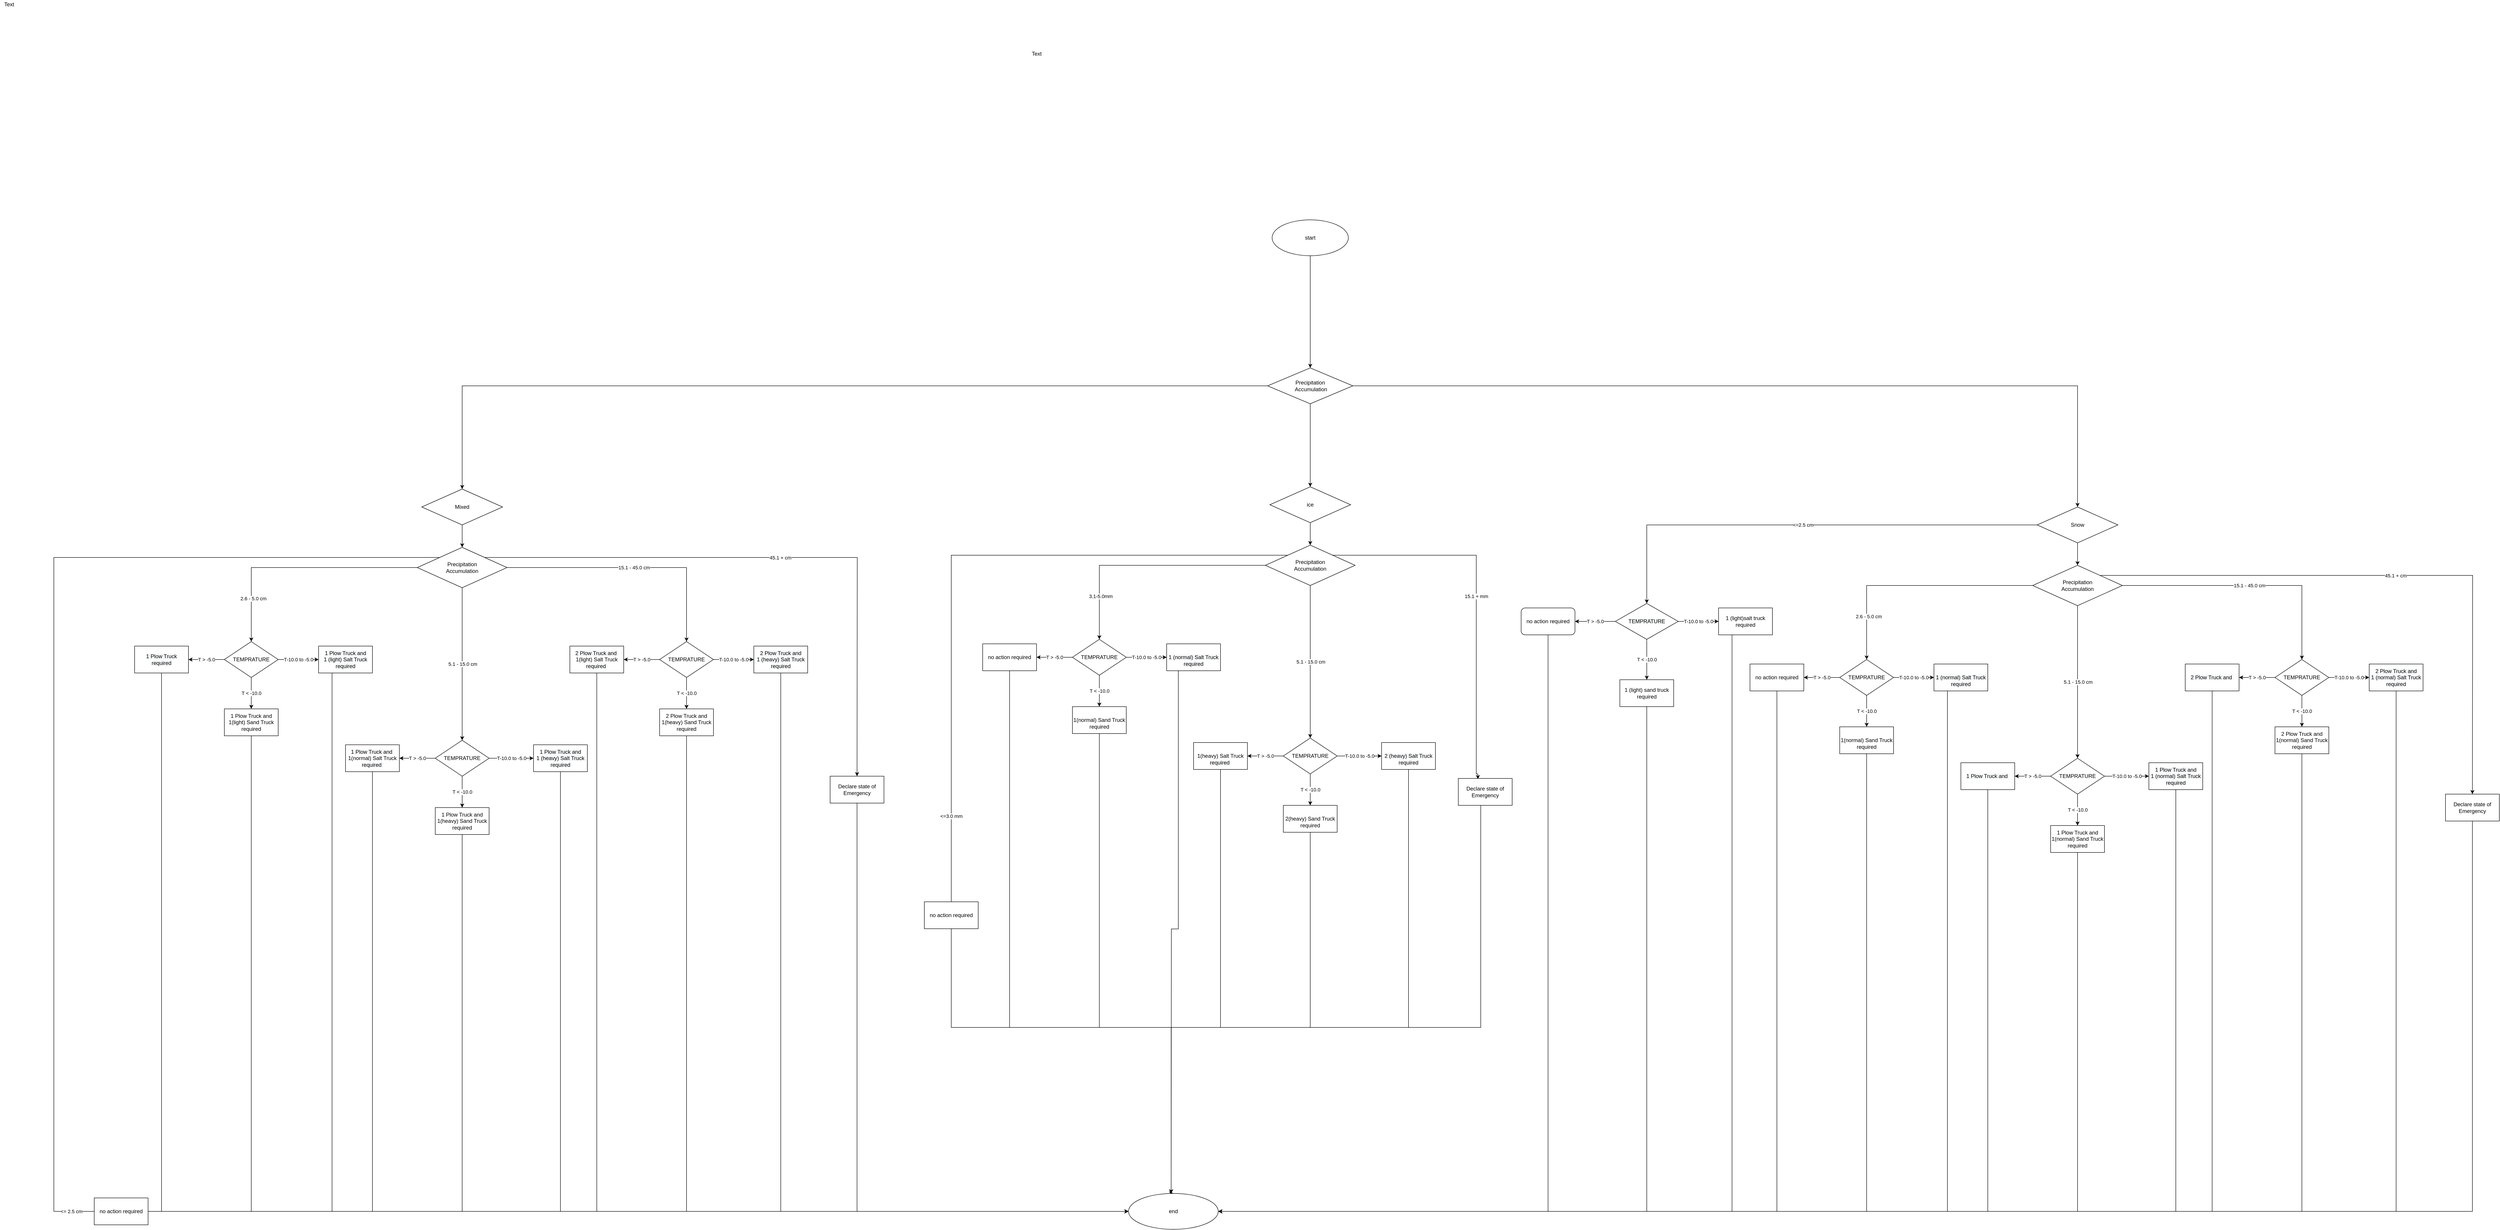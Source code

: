<mxfile version="20.4.0" type="device"><diagram id="LKt82SnBW4XXyvT6UodF" name="Page-1"><mxGraphModel dx="7134" dy="4682" grid="1" gridSize="10" guides="1" tooltips="1" connect="1" arrows="1" fold="1" page="1" pageScale="1" pageWidth="827" pageHeight="1169" math="0" shadow="0"><root><mxCell id="0"/><mxCell id="1" parent="0"/><mxCell id="rNkP8GsrP4agzpGLau-a-5" value="" style="edgeStyle=orthogonalEdgeStyle;rounded=0;orthogonalLoop=1;jettySize=auto;html=1;" parent="1" source="rNkP8GsrP4agzpGLau-a-2" target="rNkP8GsrP4agzpGLau-a-4" edge="1"><mxGeometry relative="1" as="geometry"/></mxCell><mxCell id="rNkP8GsrP4agzpGLau-a-2" value="Mixed" style="rhombus;whiteSpace=wrap;html=1;" parent="1" vertex="1"><mxGeometry x="310" y="50" width="180" height="80" as="geometry"/></mxCell><mxCell id="rNkP8GsrP4agzpGLau-a-11" value="5.1 - 15.0 cm" style="edgeStyle=orthogonalEdgeStyle;rounded=0;orthogonalLoop=1;jettySize=auto;html=1;" parent="1" source="rNkP8GsrP4agzpGLau-a-4" edge="1"><mxGeometry relative="1" as="geometry"><mxPoint x="400" y="610" as="targetPoint"/></mxGeometry></mxCell><mxCell id="rNkP8GsrP4agzpGLau-a-13" value="&lt;meta charset=&quot;utf-8&quot;&gt;&lt;span style=&quot;color: rgb(0, 0, 0); font-family: Helvetica; font-size: 11px; font-style: normal; font-variant-ligatures: normal; font-variant-caps: normal; font-weight: 400; letter-spacing: normal; orphans: 2; text-align: center; text-indent: 0px; text-transform: none; widows: 2; word-spacing: 0px; -webkit-text-stroke-width: 0px; background-color: rgb(255, 255, 255); text-decoration-thickness: initial; text-decoration-style: initial; text-decoration-color: initial; float: none; display: inline !important;&quot;&gt;15.1 - 45.0 cm&lt;/span&gt;" style="edgeStyle=orthogonalEdgeStyle;rounded=0;orthogonalLoop=1;jettySize=auto;html=1;entryX=0.5;entryY=0;entryDx=0;entryDy=0;" parent="1" source="rNkP8GsrP4agzpGLau-a-4" target="rNkP8GsrP4agzpGLau-a-53" edge="1"><mxGeometry relative="1" as="geometry"><mxPoint x="840" y="390" as="targetPoint"/><Array as="points"><mxPoint x="900" y="225"/></Array></mxGeometry></mxCell><mxCell id="rNkP8GsrP4agzpGLau-a-25" style="edgeStyle=orthogonalEdgeStyle;rounded=0;orthogonalLoop=1;jettySize=auto;html=1;entryX=0.5;entryY=0;entryDx=0;entryDy=0;" parent="1" source="rNkP8GsrP4agzpGLau-a-4" target="rNkP8GsrP4agzpGLau-a-28" edge="1"><mxGeometry relative="1" as="geometry"><mxPoint x="-90" y="390" as="targetPoint"/><Array as="points"><mxPoint x="-70" y="225"/><mxPoint x="-70" y="390"/></Array></mxGeometry></mxCell><mxCell id="rNkP8GsrP4agzpGLau-a-26" value="&amp;nbsp;2.6 - 5.0 cm" style="edgeLabel;html=1;align=center;verticalAlign=middle;resizable=0;points=[];" parent="rNkP8GsrP4agzpGLau-a-25" vertex="1" connectable="0"><mxGeometry x="0.639" y="3" relative="1" as="geometry"><mxPoint as="offset"/></mxGeometry></mxCell><mxCell id="rNkP8GsrP4agzpGLau-a-58" value="&lt;meta charset=&quot;utf-8&quot;&gt;&amp;lt;= 2.5 cm" style="edgeStyle=orthogonalEdgeStyle;rounded=0;orthogonalLoop=1;jettySize=auto;html=1;exitX=0;exitY=0;exitDx=0;exitDy=0;entryX=0;entryY=0.5;entryDx=0;entryDy=0;" parent="1" source="rNkP8GsrP4agzpGLau-a-4" target="3Y4baa0RwbWnIS0gW5hl-554" edge="1"><mxGeometry relative="1" as="geometry"><mxPoint x="-50" y="1550" as="targetPoint"/><Array as="points"><mxPoint x="-510" y="203"/><mxPoint x="-510" y="1660"/></Array></mxGeometry></mxCell><mxCell id="rNkP8GsrP4agzpGLau-a-85" value="&lt;meta charset=&quot;utf-8&quot;&gt;45.1 + cm" style="edgeStyle=orthogonalEdgeStyle;rounded=0;orthogonalLoop=1;jettySize=auto;html=1;exitX=1;exitY=0;exitDx=0;exitDy=0;" parent="1" source="rNkP8GsrP4agzpGLau-a-4" edge="1"><mxGeometry relative="1" as="geometry"><mxPoint x="1280" y="690" as="targetPoint"/></mxGeometry></mxCell><mxCell id="rNkP8GsrP4agzpGLau-a-4" value="Precipitation&lt;br&gt;Accumulation" style="rhombus;whiteSpace=wrap;html=1;" parent="1" vertex="1"><mxGeometry x="300" y="180" width="200" height="90" as="geometry"/></mxCell><mxCell id="rNkP8GsrP4agzpGLau-a-31" value="&lt;meta charset=&quot;utf-8&quot;&gt;&lt;span style=&quot;color: rgb(0, 0, 0); font-family: Helvetica; font-size: 11px; font-style: normal; font-variant-ligatures: normal; font-variant-caps: normal; font-weight: 400; letter-spacing: normal; orphans: 2; text-align: center; text-indent: 0px; text-transform: none; widows: 2; word-spacing: 0px; -webkit-text-stroke-width: 0px; background-color: rgb(255, 255, 255); text-decoration-thickness: initial; text-decoration-style: initial; text-decoration-color: initial; float: none; display: inline !important;&quot;&gt;T-10.0 to -5.0&lt;/span&gt;" style="edgeStyle=orthogonalEdgeStyle;rounded=0;orthogonalLoop=1;jettySize=auto;html=1;" parent="1" source="rNkP8GsrP4agzpGLau-a-28" target="rNkP8GsrP4agzpGLau-a-30" edge="1"><mxGeometry relative="1" as="geometry"/></mxCell><mxCell id="rNkP8GsrP4agzpGLau-a-33" value="T &amp;lt; -10.0" style="edgeStyle=orthogonalEdgeStyle;rounded=0;orthogonalLoop=1;jettySize=auto;html=1;" parent="1" source="rNkP8GsrP4agzpGLau-a-28" target="rNkP8GsrP4agzpGLau-a-32" edge="1"><mxGeometry relative="1" as="geometry"/></mxCell><mxCell id="rNkP8GsrP4agzpGLau-a-35" value="&lt;meta charset=&quot;utf-8&quot;&gt;&lt;span style=&quot;color: rgb(0, 0, 0); font-family: Helvetica; font-size: 11px; font-style: normal; font-variant-ligatures: normal; font-variant-caps: normal; font-weight: 400; letter-spacing: normal; orphans: 2; text-align: center; text-indent: 0px; text-transform: none; widows: 2; word-spacing: 0px; -webkit-text-stroke-width: 0px; background-color: rgb(255, 255, 255); text-decoration-thickness: initial; text-decoration-style: initial; text-decoration-color: initial; float: none; display: inline !important;&quot;&gt;T &amp;gt; -5.0&lt;/span&gt;" style="edgeStyle=orthogonalEdgeStyle;rounded=0;orthogonalLoop=1;jettySize=auto;html=1;" parent="1" source="rNkP8GsrP4agzpGLau-a-28" target="rNkP8GsrP4agzpGLau-a-34" edge="1"><mxGeometry relative="1" as="geometry"/></mxCell><mxCell id="rNkP8GsrP4agzpGLau-a-28" value="TEMPRATURE" style="rhombus;whiteSpace=wrap;html=1;rounded=0;" parent="1" vertex="1"><mxGeometry x="-130" y="390" width="120" height="80" as="geometry"/></mxCell><mxCell id="rNkP8GsrP4agzpGLau-a-83" style="edgeStyle=orthogonalEdgeStyle;rounded=0;orthogonalLoop=1;jettySize=auto;html=1;exitX=0.25;exitY=1;exitDx=0;exitDy=0;entryX=0;entryY=0.5;entryDx=0;entryDy=0;" parent="1" source="rNkP8GsrP4agzpGLau-a-30" target="3Y4baa0RwbWnIS0gW5hl-554" edge="1"><mxGeometry relative="1" as="geometry"><mxPoint x="120" y="1180" as="targetPoint"/></mxGeometry></mxCell><mxCell id="rNkP8GsrP4agzpGLau-a-30" value="&lt;span style=&quot;color: rgb(0, 0, 0); font-family: Helvetica; font-size: 12px; font-style: normal; font-variant-ligatures: normal; font-variant-caps: normal; font-weight: 400; letter-spacing: normal; orphans: 2; text-align: center; text-indent: 0px; text-transform: none; widows: 2; word-spacing: 0px; -webkit-text-stroke-width: 0px; background-color: rgb(248, 249, 250); text-decoration-thickness: initial; text-decoration-style: initial; text-decoration-color: initial; float: none; display: inline !important;&quot;&gt;1 Plow Truck and&lt;/span&gt;&lt;br style=&quot;color: rgb(0, 0, 0); font-family: Helvetica; font-size: 12px; font-style: normal; font-variant-ligatures: normal; font-variant-caps: normal; font-weight: 400; letter-spacing: normal; orphans: 2; text-align: center; text-indent: 0px; text-transform: none; widows: 2; word-spacing: 0px; -webkit-text-stroke-width: 0px; background-color: rgb(248, 249, 250); text-decoration-thickness: initial; text-decoration-style: initial; text-decoration-color: initial;&quot;&gt;&lt;span style=&quot;color: rgb(0, 0, 0); font-family: Helvetica; font-size: 12px; font-style: normal; font-variant-ligatures: normal; font-variant-caps: normal; font-weight: 400; letter-spacing: normal; orphans: 2; text-align: center; text-indent: 0px; text-transform: none; widows: 2; word-spacing: 0px; -webkit-text-stroke-width: 0px; background-color: rgb(248, 249, 250); text-decoration-thickness: initial; text-decoration-style: initial; text-decoration-color: initial; float: none; display: inline !important;&quot;&gt;1 (light) Salt Truck&lt;/span&gt;&lt;br style=&quot;color: rgb(0, 0, 0); font-family: Helvetica; font-size: 12px; font-style: normal; font-variant-ligatures: normal; font-variant-caps: normal; font-weight: 400; letter-spacing: normal; orphans: 2; text-align: center; text-indent: 0px; text-transform: none; widows: 2; word-spacing: 0px; -webkit-text-stroke-width: 0px; background-color: rgb(248, 249, 250); text-decoration-thickness: initial; text-decoration-style: initial; text-decoration-color: initial;&quot;&gt;&lt;span style=&quot;color: rgb(0, 0, 0); font-family: Helvetica; font-size: 12px; font-style: normal; font-variant-ligatures: normal; font-variant-caps: normal; font-weight: 400; letter-spacing: normal; orphans: 2; text-align: center; text-indent: 0px; text-transform: none; widows: 2; word-spacing: 0px; -webkit-text-stroke-width: 0px; background-color: rgb(248, 249, 250); text-decoration-thickness: initial; text-decoration-style: initial; text-decoration-color: initial; float: none; display: inline !important;&quot;&gt;required&lt;/span&gt;" style="whiteSpace=wrap;html=1;rounded=0;" parent="1" vertex="1"><mxGeometry x="80" y="400" width="120" height="60" as="geometry"/></mxCell><mxCell id="rNkP8GsrP4agzpGLau-a-82" style="edgeStyle=orthogonalEdgeStyle;rounded=0;orthogonalLoop=1;jettySize=auto;html=1;exitX=0.5;exitY=1;exitDx=0;exitDy=0;entryX=0;entryY=0.5;entryDx=0;entryDy=0;" parent="1" source="rNkP8GsrP4agzpGLau-a-32" target="3Y4baa0RwbWnIS0gW5hl-554" edge="1"><mxGeometry relative="1" as="geometry"><mxPoint x="-70" y="1180" as="targetPoint"/></mxGeometry></mxCell><mxCell id="rNkP8GsrP4agzpGLau-a-32" value="1 Plow Truck and &lt;br&gt;1(light) Sand Truck&lt;br&gt;required" style="whiteSpace=wrap;html=1;rounded=0;" parent="1" vertex="1"><mxGeometry x="-130" y="540" width="120" height="60" as="geometry"/></mxCell><mxCell id="rNkP8GsrP4agzpGLau-a-71" style="edgeStyle=orthogonalEdgeStyle;rounded=0;orthogonalLoop=1;jettySize=auto;html=1;exitX=0.5;exitY=1;exitDx=0;exitDy=0;entryX=0;entryY=0.5;entryDx=0;entryDy=0;" parent="1" source="rNkP8GsrP4agzpGLau-a-34" target="3Y4baa0RwbWnIS0gW5hl-554" edge="1"><mxGeometry relative="1" as="geometry"><mxPoint x="-270" y="1180" as="targetPoint"/></mxGeometry></mxCell><mxCell id="rNkP8GsrP4agzpGLau-a-34" value="&lt;span style=&quot;color: rgb(0, 0, 0); font-family: Helvetica; font-size: 12px; font-style: normal; font-variant-ligatures: normal; font-variant-caps: normal; font-weight: 400; letter-spacing: normal; orphans: 2; text-align: center; text-indent: 0px; text-transform: none; widows: 2; word-spacing: 0px; -webkit-text-stroke-width: 0px; background-color: rgb(248, 249, 250); text-decoration-thickness: initial; text-decoration-style: initial; text-decoration-color: initial; float: none; display: inline !important;&quot;&gt;1 Plow Truck&lt;/span&gt;&lt;br style=&quot;color: rgb(0, 0, 0); font-family: Helvetica; font-size: 12px; font-style: normal; font-variant-ligatures: normal; font-variant-caps: normal; font-weight: 400; letter-spacing: normal; orphans: 2; text-align: center; text-indent: 0px; text-transform: none; widows: 2; word-spacing: 0px; -webkit-text-stroke-width: 0px; background-color: rgb(248, 249, 250); text-decoration-thickness: initial; text-decoration-style: initial; text-decoration-color: initial;&quot;&gt;&lt;span style=&quot;color: rgb(0, 0, 0); font-family: Helvetica; font-size: 12px; font-style: normal; font-variant-ligatures: normal; font-variant-caps: normal; font-weight: 400; letter-spacing: normal; orphans: 2; text-align: center; text-indent: 0px; text-transform: none; widows: 2; word-spacing: 0px; -webkit-text-stroke-width: 0px; background-color: rgb(248, 249, 250); text-decoration-thickness: initial; text-decoration-style: initial; text-decoration-color: initial; float: none; display: inline !important;&quot;&gt;required&lt;/span&gt;" style="whiteSpace=wrap;html=1;rounded=0;" parent="1" vertex="1"><mxGeometry x="-330" y="400" width="120" height="60" as="geometry"/></mxCell><mxCell id="rNkP8GsrP4agzpGLau-a-43" value="&lt;meta charset=&quot;utf-8&quot;&gt;&lt;span style=&quot;color: rgb(0, 0, 0); font-family: Helvetica; font-size: 11px; font-style: normal; font-variant-ligatures: normal; font-variant-caps: normal; font-weight: 400; letter-spacing: normal; orphans: 2; text-align: center; text-indent: 0px; text-transform: none; widows: 2; word-spacing: 0px; -webkit-text-stroke-width: 0px; background-color: rgb(255, 255, 255); text-decoration-thickness: initial; text-decoration-style: initial; text-decoration-color: initial; float: none; display: inline !important;&quot;&gt;T-10.0 to -5.0&lt;/span&gt;" style="edgeStyle=orthogonalEdgeStyle;rounded=0;orthogonalLoop=1;jettySize=auto;html=1;" parent="1" source="rNkP8GsrP4agzpGLau-a-46" target="rNkP8GsrP4agzpGLau-a-47" edge="1"><mxGeometry relative="1" as="geometry"/></mxCell><mxCell id="rNkP8GsrP4agzpGLau-a-44" value="T &amp;lt; -10.0" style="edgeStyle=orthogonalEdgeStyle;rounded=0;orthogonalLoop=1;jettySize=auto;html=1;" parent="1" source="rNkP8GsrP4agzpGLau-a-46" target="rNkP8GsrP4agzpGLau-a-48" edge="1"><mxGeometry relative="1" as="geometry"/></mxCell><mxCell id="rNkP8GsrP4agzpGLau-a-45" value="&lt;meta charset=&quot;utf-8&quot;&gt;&lt;span style=&quot;color: rgb(0, 0, 0); font-family: Helvetica; font-size: 11px; font-style: normal; font-variant-ligatures: normal; font-variant-caps: normal; font-weight: 400; letter-spacing: normal; orphans: 2; text-align: center; text-indent: 0px; text-transform: none; widows: 2; word-spacing: 0px; -webkit-text-stroke-width: 0px; background-color: rgb(255, 255, 255); text-decoration-thickness: initial; text-decoration-style: initial; text-decoration-color: initial; float: none; display: inline !important;&quot;&gt;T &amp;gt; -5.0&lt;/span&gt;" style="edgeStyle=orthogonalEdgeStyle;rounded=0;orthogonalLoop=1;jettySize=auto;html=1;" parent="1" source="rNkP8GsrP4agzpGLau-a-46" target="rNkP8GsrP4agzpGLau-a-49" edge="1"><mxGeometry relative="1" as="geometry"/></mxCell><mxCell id="rNkP8GsrP4agzpGLau-a-46" value="TEMPRATURE" style="rhombus;whiteSpace=wrap;html=1;rounded=0;" parent="1" vertex="1"><mxGeometry x="340" y="610" width="120" height="80" as="geometry"/></mxCell><mxCell id="rNkP8GsrP4agzpGLau-a-76" style="edgeStyle=orthogonalEdgeStyle;rounded=0;orthogonalLoop=1;jettySize=auto;html=1;exitX=0.5;exitY=1;exitDx=0;exitDy=0;entryX=0;entryY=0.5;entryDx=0;entryDy=0;" parent="1" source="rNkP8GsrP4agzpGLau-a-47" target="3Y4baa0RwbWnIS0gW5hl-554" edge="1"><mxGeometry relative="1" as="geometry"/></mxCell><mxCell id="rNkP8GsrP4agzpGLau-a-47" value="&lt;span style=&quot;color: rgb(0, 0, 0); font-family: Helvetica; font-size: 12px; font-style: normal; font-variant-ligatures: normal; font-variant-caps: normal; font-weight: 400; letter-spacing: normal; orphans: 2; text-align: center; text-indent: 0px; text-transform: none; widows: 2; word-spacing: 0px; -webkit-text-stroke-width: 0px; background-color: rgb(248, 249, 250); text-decoration-thickness: initial; text-decoration-style: initial; text-decoration-color: initial; float: none; display: inline !important;&quot;&gt;1 Plow Truck and&lt;/span&gt;&lt;br style=&quot;color: rgb(0, 0, 0); font-family: Helvetica; font-size: 12px; font-style: normal; font-variant-ligatures: normal; font-variant-caps: normal; font-weight: 400; letter-spacing: normal; orphans: 2; text-align: center; text-indent: 0px; text-transform: none; widows: 2; word-spacing: 0px; -webkit-text-stroke-width: 0px; background-color: rgb(248, 249, 250); text-decoration-thickness: initial; text-decoration-style: initial; text-decoration-color: initial;&quot;&gt;&lt;span style=&quot;color: rgb(0, 0, 0); font-family: Helvetica; font-size: 12px; font-style: normal; font-variant-ligatures: normal; font-variant-caps: normal; font-weight: 400; letter-spacing: normal; orphans: 2; text-align: center; text-indent: 0px; text-transform: none; widows: 2; word-spacing: 0px; -webkit-text-stroke-width: 0px; background-color: rgb(248, 249, 250); text-decoration-thickness: initial; text-decoration-style: initial; text-decoration-color: initial; float: none; display: inline !important;&quot;&gt;1 (heavy) Salt Truck&lt;/span&gt;&lt;br style=&quot;color: rgb(0, 0, 0); font-family: Helvetica; font-size: 12px; font-style: normal; font-variant-ligatures: normal; font-variant-caps: normal; font-weight: 400; letter-spacing: normal; orphans: 2; text-align: center; text-indent: 0px; text-transform: none; widows: 2; word-spacing: 0px; -webkit-text-stroke-width: 0px; background-color: rgb(248, 249, 250); text-decoration-thickness: initial; text-decoration-style: initial; text-decoration-color: initial;&quot;&gt;&lt;span style=&quot;color: rgb(0, 0, 0); font-family: Helvetica; font-size: 12px; font-style: normal; font-variant-ligatures: normal; font-variant-caps: normal; font-weight: 400; letter-spacing: normal; orphans: 2; text-align: center; text-indent: 0px; text-transform: none; widows: 2; word-spacing: 0px; -webkit-text-stroke-width: 0px; background-color: rgb(248, 249, 250); text-decoration-thickness: initial; text-decoration-style: initial; text-decoration-color: initial; float: none; display: inline !important;&quot;&gt;required&lt;/span&gt;" style="whiteSpace=wrap;html=1;rounded=0;" parent="1" vertex="1"><mxGeometry x="559" y="620" width="120" height="60" as="geometry"/></mxCell><mxCell id="rNkP8GsrP4agzpGLau-a-61" value="" style="edgeStyle=orthogonalEdgeStyle;rounded=0;orthogonalLoop=1;jettySize=auto;html=1;entryX=0;entryY=0.5;entryDx=0;entryDy=0;" parent="1" source="rNkP8GsrP4agzpGLau-a-48" target="3Y4baa0RwbWnIS0gW5hl-554" edge="1"><mxGeometry relative="1" as="geometry"><mxPoint x="340" y="870" as="targetPoint"/><Array as="points"><mxPoint x="400" y="1660"/></Array></mxGeometry></mxCell><mxCell id="rNkP8GsrP4agzpGLau-a-48" value="1 Plow Truck and &lt;br&gt;1(heavy) Sand Truck&lt;br&gt;required" style="whiteSpace=wrap;html=1;rounded=0;" parent="1" vertex="1"><mxGeometry x="340" y="760" width="120" height="60" as="geometry"/></mxCell><mxCell id="rNkP8GsrP4agzpGLau-a-75" style="edgeStyle=orthogonalEdgeStyle;rounded=0;orthogonalLoop=1;jettySize=auto;html=1;exitX=0.5;exitY=1;exitDx=0;exitDy=0;entryX=0;entryY=0.5;entryDx=0;entryDy=0;" parent="1" source="rNkP8GsrP4agzpGLau-a-49" target="3Y4baa0RwbWnIS0gW5hl-554" edge="1"><mxGeometry relative="1" as="geometry"><mxPoint x="200" y="1170" as="targetPoint"/></mxGeometry></mxCell><mxCell id="rNkP8GsrP4agzpGLau-a-49" value="&lt;span style=&quot;color: rgb(0, 0, 0); font-family: Helvetica; font-size: 12px; font-style: normal; font-variant-ligatures: normal; font-variant-caps: normal; font-weight: 400; letter-spacing: normal; orphans: 2; text-align: center; text-indent: 0px; text-transform: none; widows: 2; word-spacing: 0px; -webkit-text-stroke-width: 0px; background-color: rgb(248, 249, 250); text-decoration-thickness: initial; text-decoration-style: initial; text-decoration-color: initial; float: none; display: inline !important;&quot;&gt;1 Plow Truck and&amp;nbsp;&lt;br&gt;&lt;/span&gt;1(normal) Salt Truck&lt;br style=&quot;color: rgb(0, 0, 0); font-family: Helvetica; font-size: 12px; font-style: normal; font-variant-ligatures: normal; font-variant-caps: normal; font-weight: 400; letter-spacing: normal; orphans: 2; text-align: center; text-indent: 0px; text-transform: none; widows: 2; word-spacing: 0px; -webkit-text-stroke-width: 0px; background-color: rgb(248, 249, 250); text-decoration-thickness: initial; text-decoration-style: initial; text-decoration-color: initial;&quot;&gt;&lt;span style=&quot;color: rgb(0, 0, 0); font-family: Helvetica; font-size: 12px; font-style: normal; font-variant-ligatures: normal; font-variant-caps: normal; font-weight: 400; letter-spacing: normal; orphans: 2; text-align: center; text-indent: 0px; text-transform: none; widows: 2; word-spacing: 0px; -webkit-text-stroke-width: 0px; background-color: rgb(248, 249, 250); text-decoration-thickness: initial; text-decoration-style: initial; text-decoration-color: initial; float: none; display: inline !important;&quot;&gt;required&amp;nbsp;&lt;/span&gt;" style="whiteSpace=wrap;html=1;rounded=0;" parent="1" vertex="1"><mxGeometry x="140" y="620" width="120" height="60" as="geometry"/></mxCell><mxCell id="rNkP8GsrP4agzpGLau-a-50" value="&lt;meta charset=&quot;utf-8&quot;&gt;&lt;span style=&quot;color: rgb(0, 0, 0); font-family: Helvetica; font-size: 11px; font-style: normal; font-variant-ligatures: normal; font-variant-caps: normal; font-weight: 400; letter-spacing: normal; orphans: 2; text-align: center; text-indent: 0px; text-transform: none; widows: 2; word-spacing: 0px; -webkit-text-stroke-width: 0px; background-color: rgb(255, 255, 255); text-decoration-thickness: initial; text-decoration-style: initial; text-decoration-color: initial; float: none; display: inline !important;&quot;&gt;T-10.0 to -5.0&lt;/span&gt;" style="edgeStyle=orthogonalEdgeStyle;rounded=0;orthogonalLoop=1;jettySize=auto;html=1;" parent="1" source="rNkP8GsrP4agzpGLau-a-53" target="rNkP8GsrP4agzpGLau-a-54" edge="1"><mxGeometry relative="1" as="geometry"/></mxCell><mxCell id="rNkP8GsrP4agzpGLau-a-51" value="T &amp;lt; -10.0" style="edgeStyle=orthogonalEdgeStyle;rounded=0;orthogonalLoop=1;jettySize=auto;html=1;" parent="1" source="rNkP8GsrP4agzpGLau-a-53" target="rNkP8GsrP4agzpGLau-a-55" edge="1"><mxGeometry relative="1" as="geometry"/></mxCell><mxCell id="rNkP8GsrP4agzpGLau-a-52" value="&lt;meta charset=&quot;utf-8&quot;&gt;&lt;span style=&quot;color: rgb(0, 0, 0); font-family: Helvetica; font-size: 11px; font-style: normal; font-variant-ligatures: normal; font-variant-caps: normal; font-weight: 400; letter-spacing: normal; orphans: 2; text-align: center; text-indent: 0px; text-transform: none; widows: 2; word-spacing: 0px; -webkit-text-stroke-width: 0px; background-color: rgb(255, 255, 255); text-decoration-thickness: initial; text-decoration-style: initial; text-decoration-color: initial; float: none; display: inline !important;&quot;&gt;T &amp;gt; -5.0&lt;/span&gt;" style="edgeStyle=orthogonalEdgeStyle;rounded=0;orthogonalLoop=1;jettySize=auto;html=1;" parent="1" source="rNkP8GsrP4agzpGLau-a-53" target="rNkP8GsrP4agzpGLau-a-56" edge="1"><mxGeometry relative="1" as="geometry"/></mxCell><mxCell id="rNkP8GsrP4agzpGLau-a-53" value="TEMPRATURE" style="rhombus;whiteSpace=wrap;html=1;rounded=0;" parent="1" vertex="1"><mxGeometry x="840" y="390" width="120" height="80" as="geometry"/></mxCell><mxCell id="rNkP8GsrP4agzpGLau-a-79" style="edgeStyle=orthogonalEdgeStyle;rounded=0;orthogonalLoop=1;jettySize=auto;html=1;exitX=0.5;exitY=1;exitDx=0;exitDy=0;entryX=0;entryY=0.5;entryDx=0;entryDy=0;" parent="1" source="rNkP8GsrP4agzpGLau-a-54" target="3Y4baa0RwbWnIS0gW5hl-554" edge="1"><mxGeometry relative="1" as="geometry"/></mxCell><mxCell id="rNkP8GsrP4agzpGLau-a-54" value="&lt;span style=&quot;color: rgb(0, 0, 0); font-family: Helvetica; font-size: 12px; font-style: normal; font-variant-ligatures: normal; font-variant-caps: normal; font-weight: 400; letter-spacing: normal; orphans: 2; text-align: center; text-indent: 0px; text-transform: none; widows: 2; word-spacing: 0px; -webkit-text-stroke-width: 0px; background-color: rgb(248, 249, 250); text-decoration-thickness: initial; text-decoration-style: initial; text-decoration-color: initial; float: none; display: inline !important;&quot;&gt;2 Plow Truck and&lt;/span&gt;&lt;br style=&quot;color: rgb(0, 0, 0); font-family: Helvetica; font-size: 12px; font-style: normal; font-variant-ligatures: normal; font-variant-caps: normal; font-weight: 400; letter-spacing: normal; orphans: 2; text-align: center; text-indent: 0px; text-transform: none; widows: 2; word-spacing: 0px; -webkit-text-stroke-width: 0px; background-color: rgb(248, 249, 250); text-decoration-thickness: initial; text-decoration-style: initial; text-decoration-color: initial;&quot;&gt;&lt;span style=&quot;color: rgb(0, 0, 0); font-family: Helvetica; font-size: 12px; font-style: normal; font-variant-ligatures: normal; font-variant-caps: normal; font-weight: 400; letter-spacing: normal; orphans: 2; text-align: center; text-indent: 0px; text-transform: none; widows: 2; word-spacing: 0px; -webkit-text-stroke-width: 0px; background-color: rgb(248, 249, 250); text-decoration-thickness: initial; text-decoration-style: initial; text-decoration-color: initial; float: none; display: inline !important;&quot;&gt;1 (heavy) Salt Truck&lt;/span&gt;&lt;br style=&quot;color: rgb(0, 0, 0); font-family: Helvetica; font-size: 12px; font-style: normal; font-variant-ligatures: normal; font-variant-caps: normal; font-weight: 400; letter-spacing: normal; orphans: 2; text-align: center; text-indent: 0px; text-transform: none; widows: 2; word-spacing: 0px; -webkit-text-stroke-width: 0px; background-color: rgb(248, 249, 250); text-decoration-thickness: initial; text-decoration-style: initial; text-decoration-color: initial;&quot;&gt;&lt;span style=&quot;color: rgb(0, 0, 0); font-family: Helvetica; font-size: 12px; font-style: normal; font-variant-ligatures: normal; font-variant-caps: normal; font-weight: 400; letter-spacing: normal; orphans: 2; text-align: center; text-indent: 0px; text-transform: none; widows: 2; word-spacing: 0px; -webkit-text-stroke-width: 0px; background-color: rgb(248, 249, 250); text-decoration-thickness: initial; text-decoration-style: initial; text-decoration-color: initial; float: none; display: inline !important;&quot;&gt;required&lt;/span&gt;" style="whiteSpace=wrap;html=1;rounded=0;" parent="1" vertex="1"><mxGeometry x="1050" y="400" width="120" height="60" as="geometry"/></mxCell><mxCell id="rNkP8GsrP4agzpGLau-a-81" style="edgeStyle=orthogonalEdgeStyle;rounded=0;orthogonalLoop=1;jettySize=auto;html=1;exitX=0.5;exitY=1;exitDx=0;exitDy=0;entryX=0;entryY=0.5;entryDx=0;entryDy=0;" parent="1" source="rNkP8GsrP4agzpGLau-a-55" target="3Y4baa0RwbWnIS0gW5hl-554" edge="1"><mxGeometry relative="1" as="geometry"/></mxCell><mxCell id="rNkP8GsrP4agzpGLau-a-55" value="2 Plow Truck and &lt;br&gt;1(heavy) Sand Truck&lt;br&gt;required" style="whiteSpace=wrap;html=1;rounded=0;" parent="1" vertex="1"><mxGeometry x="840" y="540" width="120" height="60" as="geometry"/></mxCell><mxCell id="rNkP8GsrP4agzpGLau-a-77" style="edgeStyle=orthogonalEdgeStyle;rounded=0;orthogonalLoop=1;jettySize=auto;html=1;exitX=0.5;exitY=1;exitDx=0;exitDy=0;entryX=0;entryY=0.5;entryDx=0;entryDy=0;" parent="1" source="rNkP8GsrP4agzpGLau-a-56" target="3Y4baa0RwbWnIS0gW5hl-554" edge="1"><mxGeometry relative="1" as="geometry"/></mxCell><mxCell id="rNkP8GsrP4agzpGLau-a-56" value="&lt;span style=&quot;color: rgb(0, 0, 0); font-family: Helvetica; font-size: 12px; font-style: normal; font-variant-ligatures: normal; font-variant-caps: normal; font-weight: 400; letter-spacing: normal; orphans: 2; text-align: center; text-indent: 0px; text-transform: none; widows: 2; word-spacing: 0px; -webkit-text-stroke-width: 0px; background-color: rgb(248, 249, 250); text-decoration-thickness: initial; text-decoration-style: initial; text-decoration-color: initial; float: none; display: inline !important;&quot;&gt;2 Plow Truck and&amp;nbsp;&lt;br&gt;&lt;/span&gt;1(light) Salt Truck&lt;br style=&quot;color: rgb(0, 0, 0); font-family: Helvetica; font-size: 12px; font-style: normal; font-variant-ligatures: normal; font-variant-caps: normal; font-weight: 400; letter-spacing: normal; orphans: 2; text-align: center; text-indent: 0px; text-transform: none; widows: 2; word-spacing: 0px; -webkit-text-stroke-width: 0px; background-color: rgb(248, 249, 250); text-decoration-thickness: initial; text-decoration-style: initial; text-decoration-color: initial;&quot;&gt;&lt;span style=&quot;color: rgb(0, 0, 0); font-family: Helvetica; font-size: 12px; font-style: normal; font-variant-ligatures: normal; font-variant-caps: normal; font-weight: 400; letter-spacing: normal; orphans: 2; text-align: center; text-indent: 0px; text-transform: none; widows: 2; word-spacing: 0px; -webkit-text-stroke-width: 0px; background-color: rgb(248, 249, 250); text-decoration-thickness: initial; text-decoration-style: initial; text-decoration-color: initial; float: none; display: inline !important;&quot;&gt;required&amp;nbsp;&lt;/span&gt;" style="whiteSpace=wrap;html=1;rounded=0;" parent="1" vertex="1"><mxGeometry x="640" y="400" width="120" height="60" as="geometry"/></mxCell><mxCell id="rNkP8GsrP4agzpGLau-a-63" value="no action required" style="rounded=0;whiteSpace=wrap;html=1;" parent="1" vertex="1"><mxGeometry x="-420" y="1630" width="120" height="60" as="geometry"/></mxCell><mxCell id="3Y4baa0RwbWnIS0gW5hl-560" style="edgeStyle=orthogonalEdgeStyle;rounded=0;orthogonalLoop=1;jettySize=auto;html=1;exitX=0.5;exitY=1;exitDx=0;exitDy=0;entryX=0;entryY=0.5;entryDx=0;entryDy=0;" edge="1" parent="1" source="rNkP8GsrP4agzpGLau-a-86" target="3Y4baa0RwbWnIS0gW5hl-554"><mxGeometry relative="1" as="geometry"/></mxCell><mxCell id="rNkP8GsrP4agzpGLau-a-86" value="Declare state of Emergency" style="rounded=0;whiteSpace=wrap;html=1;" parent="1" vertex="1"><mxGeometry x="1220" y="690" width="120" height="60" as="geometry"/></mxCell><mxCell id="3Y4baa0RwbWnIS0gW5hl-314" value="Text" style="text;html=1;align=center;verticalAlign=middle;resizable=0;points=[];autosize=1;strokeColor=none;fillColor=none;" vertex="1" parent="1"><mxGeometry x="-630" y="-1040" width="40" height="20" as="geometry"/></mxCell><mxCell id="3Y4baa0RwbWnIS0gW5hl-365" value="" style="edgeStyle=orthogonalEdgeStyle;rounded=0;orthogonalLoop=1;jettySize=auto;html=1;" edge="1" parent="1" source="3Y4baa0RwbWnIS0gW5hl-366" target="3Y4baa0RwbWnIS0gW5hl-373"><mxGeometry relative="1" as="geometry"/></mxCell><mxCell id="3Y4baa0RwbWnIS0gW5hl-366" value="ice" style="rhombus;whiteSpace=wrap;html=1;" vertex="1" parent="1"><mxGeometry x="2200" y="45" width="180" height="80" as="geometry"/></mxCell><mxCell id="3Y4baa0RwbWnIS0gW5hl-367" value="5.1 - 15.0 cm" style="edgeStyle=orthogonalEdgeStyle;rounded=0;orthogonalLoop=1;jettySize=auto;html=1;" edge="1" parent="1" source="3Y4baa0RwbWnIS0gW5hl-373"><mxGeometry relative="1" as="geometry"><mxPoint x="2290.0" y="605" as="targetPoint"/></mxGeometry></mxCell><mxCell id="3Y4baa0RwbWnIS0gW5hl-369" style="edgeStyle=orthogonalEdgeStyle;rounded=0;orthogonalLoop=1;jettySize=auto;html=1;entryX=0.5;entryY=0;entryDx=0;entryDy=0;" edge="1" parent="1" source="3Y4baa0RwbWnIS0gW5hl-373" target="3Y4baa0RwbWnIS0gW5hl-377"><mxGeometry relative="1" as="geometry"><mxPoint x="1800" y="385" as="targetPoint"/><Array as="points"><mxPoint x="1820" y="220"/><mxPoint x="1820" y="385"/></Array></mxGeometry></mxCell><mxCell id="3Y4baa0RwbWnIS0gW5hl-370" value="3.1-5.0mm" style="edgeLabel;html=1;align=center;verticalAlign=middle;resizable=0;points=[];" vertex="1" connectable="0" parent="3Y4baa0RwbWnIS0gW5hl-369"><mxGeometry x="0.639" y="3" relative="1" as="geometry"><mxPoint as="offset"/></mxGeometry></mxCell><mxCell id="3Y4baa0RwbWnIS0gW5hl-371" value="&amp;lt;=3.0 mm" style="edgeStyle=orthogonalEdgeStyle;rounded=0;orthogonalLoop=1;jettySize=auto;html=1;exitX=0;exitY=0;exitDx=0;exitDy=0;" edge="1" parent="1" source="3Y4baa0RwbWnIS0gW5hl-373" target="3Y4baa0RwbWnIS0gW5hl-554"><mxGeometry relative="1" as="geometry"><mxPoint x="1490" y="845" as="targetPoint"/><Array as="points"><mxPoint x="1490" y="197"/><mxPoint x="1490" y="1250"/><mxPoint x="1980" y="1250"/></Array></mxGeometry></mxCell><mxCell id="3Y4baa0RwbWnIS0gW5hl-372" value="15.1 + mm" style="edgeStyle=orthogonalEdgeStyle;rounded=0;orthogonalLoop=1;jettySize=auto;html=1;exitX=1;exitY=0;exitDx=0;exitDy=0;entryX=0.363;entryY=0.025;entryDx=0;entryDy=0;entryPerimeter=0;" edge="1" parent="1" source="3Y4baa0RwbWnIS0gW5hl-373" target="3Y4baa0RwbWnIS0gW5hl-407"><mxGeometry relative="1" as="geometry"><mxPoint x="3170" y="685" as="targetPoint"/><Array as="points"><mxPoint x="2660" y="198"/><mxPoint x="2660" y="685"/><mxPoint x="2664" y="685"/></Array></mxGeometry></mxCell><mxCell id="3Y4baa0RwbWnIS0gW5hl-373" value="Precipitation&lt;br&gt;Accumulation" style="rhombus;whiteSpace=wrap;html=1;" vertex="1" parent="1"><mxGeometry x="2190" y="175" width="200" height="90" as="geometry"/></mxCell><mxCell id="3Y4baa0RwbWnIS0gW5hl-374" value="&lt;meta charset=&quot;utf-8&quot;&gt;&lt;span style=&quot;color: rgb(0, 0, 0); font-family: Helvetica; font-size: 11px; font-style: normal; font-variant-ligatures: normal; font-variant-caps: normal; font-weight: 400; letter-spacing: normal; orphans: 2; text-align: center; text-indent: 0px; text-transform: none; widows: 2; word-spacing: 0px; -webkit-text-stroke-width: 0px; background-color: rgb(255, 255, 255); text-decoration-thickness: initial; text-decoration-style: initial; text-decoration-color: initial; float: none; display: inline !important;&quot;&gt;T-10.0 to -5.0&lt;/span&gt;" style="edgeStyle=orthogonalEdgeStyle;rounded=0;orthogonalLoop=1;jettySize=auto;html=1;" edge="1" parent="1" source="3Y4baa0RwbWnIS0gW5hl-377" target="3Y4baa0RwbWnIS0gW5hl-379"><mxGeometry relative="1" as="geometry"/></mxCell><mxCell id="3Y4baa0RwbWnIS0gW5hl-375" value="T &amp;lt; -10.0" style="edgeStyle=orthogonalEdgeStyle;rounded=0;orthogonalLoop=1;jettySize=auto;html=1;" edge="1" parent="1" source="3Y4baa0RwbWnIS0gW5hl-377" target="3Y4baa0RwbWnIS0gW5hl-381"><mxGeometry relative="1" as="geometry"/></mxCell><mxCell id="3Y4baa0RwbWnIS0gW5hl-376" value="&lt;meta charset=&quot;utf-8&quot;&gt;&lt;span style=&quot;color: rgb(0, 0, 0); font-family: Helvetica; font-size: 11px; font-style: normal; font-variant-ligatures: normal; font-variant-caps: normal; font-weight: 400; letter-spacing: normal; orphans: 2; text-align: center; text-indent: 0px; text-transform: none; widows: 2; word-spacing: 0px; -webkit-text-stroke-width: 0px; background-color: rgb(255, 255, 255); text-decoration-thickness: initial; text-decoration-style: initial; text-decoration-color: initial; float: none; display: inline !important;&quot;&gt;T &amp;gt; -5.0&lt;/span&gt;" style="edgeStyle=orthogonalEdgeStyle;rounded=0;orthogonalLoop=1;jettySize=auto;html=1;" edge="1" parent="1" source="3Y4baa0RwbWnIS0gW5hl-377" target="3Y4baa0RwbWnIS0gW5hl-383"><mxGeometry relative="1" as="geometry"/></mxCell><mxCell id="3Y4baa0RwbWnIS0gW5hl-377" value="TEMPRATURE" style="rhombus;whiteSpace=wrap;html=1;rounded=0;" vertex="1" parent="1"><mxGeometry x="1760" y="385" width="120" height="80" as="geometry"/></mxCell><mxCell id="3Y4baa0RwbWnIS0gW5hl-378" style="edgeStyle=orthogonalEdgeStyle;rounded=0;orthogonalLoop=1;jettySize=auto;html=1;" edge="1" parent="1"><mxGeometry relative="1" as="geometry"><mxPoint x="1975" y="440" as="sourcePoint"/><mxPoint x="1980" y="1620" as="targetPoint"/></mxGeometry></mxCell><mxCell id="3Y4baa0RwbWnIS0gW5hl-379" value="&lt;br style=&quot;color: rgb(0, 0, 0); font-family: Helvetica; font-size: 12px; font-style: normal; font-variant-ligatures: normal; font-variant-caps: normal; font-weight: 400; letter-spacing: normal; orphans: 2; text-align: center; text-indent: 0px; text-transform: none; widows: 2; word-spacing: 0px; -webkit-text-stroke-width: 0px; background-color: rgb(248, 249, 250); text-decoration-thickness: initial; text-decoration-style: initial; text-decoration-color: initial;&quot;&gt;&lt;span style=&quot;color: rgb(0, 0, 0); font-family: Helvetica; font-size: 12px; font-style: normal; font-variant-ligatures: normal; font-variant-caps: normal; font-weight: 400; letter-spacing: normal; orphans: 2; text-align: center; text-indent: 0px; text-transform: none; widows: 2; word-spacing: 0px; -webkit-text-stroke-width: 0px; background-color: rgb(248, 249, 250); text-decoration-thickness: initial; text-decoration-style: initial; text-decoration-color: initial; float: none; display: inline !important;&quot;&gt;1 (normal) Salt Truck&lt;/span&gt;&lt;br style=&quot;color: rgb(0, 0, 0); font-family: Helvetica; font-size: 12px; font-style: normal; font-variant-ligatures: normal; font-variant-caps: normal; font-weight: 400; letter-spacing: normal; orphans: 2; text-align: center; text-indent: 0px; text-transform: none; widows: 2; word-spacing: 0px; -webkit-text-stroke-width: 0px; background-color: rgb(248, 249, 250); text-decoration-thickness: initial; text-decoration-style: initial; text-decoration-color: initial;&quot;&gt;&lt;span style=&quot;color: rgb(0, 0, 0); font-family: Helvetica; font-size: 12px; font-style: normal; font-variant-ligatures: normal; font-variant-caps: normal; font-weight: 400; letter-spacing: normal; orphans: 2; text-align: center; text-indent: 0px; text-transform: none; widows: 2; word-spacing: 0px; -webkit-text-stroke-width: 0px; background-color: rgb(248, 249, 250); text-decoration-thickness: initial; text-decoration-style: initial; text-decoration-color: initial; float: none; display: inline !important;&quot;&gt;required&lt;/span&gt;" style="whiteSpace=wrap;html=1;rounded=0;" vertex="1" parent="1"><mxGeometry x="1970" y="395" width="120" height="60" as="geometry"/></mxCell><mxCell id="3Y4baa0RwbWnIS0gW5hl-380" style="edgeStyle=orthogonalEdgeStyle;rounded=0;orthogonalLoop=1;jettySize=auto;html=1;exitX=0.5;exitY=1;exitDx=0;exitDy=0;entryX=0.5;entryY=0;entryDx=0;entryDy=0;" edge="1" parent="1" source="3Y4baa0RwbWnIS0gW5hl-381" target="3Y4baa0RwbWnIS0gW5hl-554"><mxGeometry relative="1" as="geometry"><Array as="points"><mxPoint x="1820" y="1250"/><mxPoint x="1980" y="1250"/></Array></mxGeometry></mxCell><mxCell id="3Y4baa0RwbWnIS0gW5hl-381" value="&lt;br&gt;1(normal) Sand Truck&lt;br&gt;required" style="whiteSpace=wrap;html=1;rounded=0;" vertex="1" parent="1"><mxGeometry x="1760" y="535" width="120" height="60" as="geometry"/></mxCell><mxCell id="3Y4baa0RwbWnIS0gW5hl-382" style="edgeStyle=orthogonalEdgeStyle;rounded=0;orthogonalLoop=1;jettySize=auto;html=1;exitX=0.5;exitY=1;exitDx=0;exitDy=0;entryX=0.5;entryY=0;entryDx=0;entryDy=0;" edge="1" parent="1" source="3Y4baa0RwbWnIS0gW5hl-383" target="3Y4baa0RwbWnIS0gW5hl-554"><mxGeometry relative="1" as="geometry"><Array as="points"><mxPoint x="1620" y="1250"/><mxPoint x="1980" y="1250"/></Array></mxGeometry></mxCell><mxCell id="3Y4baa0RwbWnIS0gW5hl-383" value="no action required" style="whiteSpace=wrap;html=1;rounded=0;" vertex="1" parent="1"><mxGeometry x="1560" y="395" width="120" height="60" as="geometry"/></mxCell><mxCell id="3Y4baa0RwbWnIS0gW5hl-384" value="&lt;meta charset=&quot;utf-8&quot;&gt;&lt;span style=&quot;color: rgb(0, 0, 0); font-family: Helvetica; font-size: 11px; font-style: normal; font-variant-ligatures: normal; font-variant-caps: normal; font-weight: 400; letter-spacing: normal; orphans: 2; text-align: center; text-indent: 0px; text-transform: none; widows: 2; word-spacing: 0px; -webkit-text-stroke-width: 0px; background-color: rgb(255, 255, 255); text-decoration-thickness: initial; text-decoration-style: initial; text-decoration-color: initial; float: none; display: inline !important;&quot;&gt;T-10.0 to -5.0&lt;/span&gt;" style="edgeStyle=orthogonalEdgeStyle;rounded=0;orthogonalLoop=1;jettySize=auto;html=1;" edge="1" parent="1" source="3Y4baa0RwbWnIS0gW5hl-387" target="3Y4baa0RwbWnIS0gW5hl-389"><mxGeometry relative="1" as="geometry"/></mxCell><mxCell id="3Y4baa0RwbWnIS0gW5hl-385" value="T &amp;lt; -10.0" style="edgeStyle=orthogonalEdgeStyle;rounded=0;orthogonalLoop=1;jettySize=auto;html=1;" edge="1" parent="1" source="3Y4baa0RwbWnIS0gW5hl-387" target="3Y4baa0RwbWnIS0gW5hl-391"><mxGeometry relative="1" as="geometry"/></mxCell><mxCell id="3Y4baa0RwbWnIS0gW5hl-386" value="&lt;meta charset=&quot;utf-8&quot;&gt;&lt;span style=&quot;color: rgb(0, 0, 0); font-family: Helvetica; font-size: 11px; font-style: normal; font-variant-ligatures: normal; font-variant-caps: normal; font-weight: 400; letter-spacing: normal; orphans: 2; text-align: center; text-indent: 0px; text-transform: none; widows: 2; word-spacing: 0px; -webkit-text-stroke-width: 0px; background-color: rgb(255, 255, 255); text-decoration-thickness: initial; text-decoration-style: initial; text-decoration-color: initial; float: none; display: inline !important;&quot;&gt;T &amp;gt; -5.0&lt;/span&gt;" style="edgeStyle=orthogonalEdgeStyle;rounded=0;orthogonalLoop=1;jettySize=auto;html=1;" edge="1" parent="1" source="3Y4baa0RwbWnIS0gW5hl-387" target="3Y4baa0RwbWnIS0gW5hl-393"><mxGeometry relative="1" as="geometry"/></mxCell><mxCell id="3Y4baa0RwbWnIS0gW5hl-387" value="TEMPRATURE" style="rhombus;whiteSpace=wrap;html=1;rounded=0;" vertex="1" parent="1"><mxGeometry x="2230" y="605" width="120" height="80" as="geometry"/></mxCell><mxCell id="3Y4baa0RwbWnIS0gW5hl-388" style="edgeStyle=orthogonalEdgeStyle;rounded=0;orthogonalLoop=1;jettySize=auto;html=1;exitX=0.5;exitY=1;exitDx=0;exitDy=0;" edge="1" parent="1" source="3Y4baa0RwbWnIS0gW5hl-389" target="3Y4baa0RwbWnIS0gW5hl-554"><mxGeometry relative="1" as="geometry"><Array as="points"><mxPoint x="2509" y="1250"/><mxPoint x="1980" y="1250"/></Array></mxGeometry></mxCell><mxCell id="3Y4baa0RwbWnIS0gW5hl-389" value="&lt;br style=&quot;color: rgb(0, 0, 0); font-family: Helvetica; font-size: 12px; font-style: normal; font-variant-ligatures: normal; font-variant-caps: normal; font-weight: 400; letter-spacing: normal; orphans: 2; text-align: center; text-indent: 0px; text-transform: none; widows: 2; word-spacing: 0px; -webkit-text-stroke-width: 0px; background-color: rgb(248, 249, 250); text-decoration-thickness: initial; text-decoration-style: initial; text-decoration-color: initial;&quot;&gt;&lt;span style=&quot;color: rgb(0, 0, 0); font-family: Helvetica; font-size: 12px; font-style: normal; font-variant-ligatures: normal; font-variant-caps: normal; font-weight: 400; letter-spacing: normal; orphans: 2; text-align: center; text-indent: 0px; text-transform: none; widows: 2; word-spacing: 0px; -webkit-text-stroke-width: 0px; background-color: rgb(248, 249, 250); text-decoration-thickness: initial; text-decoration-style: initial; text-decoration-color: initial; float: none; display: inline !important;&quot;&gt;2 (heavy) Salt Truck&lt;/span&gt;&lt;br style=&quot;color: rgb(0, 0, 0); font-family: Helvetica; font-size: 12px; font-style: normal; font-variant-ligatures: normal; font-variant-caps: normal; font-weight: 400; letter-spacing: normal; orphans: 2; text-align: center; text-indent: 0px; text-transform: none; widows: 2; word-spacing: 0px; -webkit-text-stroke-width: 0px; background-color: rgb(248, 249, 250); text-decoration-thickness: initial; text-decoration-style: initial; text-decoration-color: initial;&quot;&gt;&lt;span style=&quot;color: rgb(0, 0, 0); font-family: Helvetica; font-size: 12px; font-style: normal; font-variant-ligatures: normal; font-variant-caps: normal; font-weight: 400; letter-spacing: normal; orphans: 2; text-align: center; text-indent: 0px; text-transform: none; widows: 2; word-spacing: 0px; -webkit-text-stroke-width: 0px; background-color: rgb(248, 249, 250); text-decoration-thickness: initial; text-decoration-style: initial; text-decoration-color: initial; float: none; display: inline !important;&quot;&gt;required&lt;/span&gt;" style="whiteSpace=wrap;html=1;rounded=0;" vertex="1" parent="1"><mxGeometry x="2449" y="615" width="120" height="60" as="geometry"/></mxCell><mxCell id="3Y4baa0RwbWnIS0gW5hl-390" value="" style="edgeStyle=orthogonalEdgeStyle;rounded=0;orthogonalLoop=1;jettySize=auto;html=1;entryX=0.5;entryY=0;entryDx=0;entryDy=0;" edge="1" parent="1" source="3Y4baa0RwbWnIS0gW5hl-391" target="3Y4baa0RwbWnIS0gW5hl-554"><mxGeometry relative="1" as="geometry"><mxPoint x="2290" y="905" as="targetPoint"/><Array as="points"><mxPoint x="2290" y="1250"/><mxPoint x="1980" y="1250"/></Array></mxGeometry></mxCell><mxCell id="3Y4baa0RwbWnIS0gW5hl-391" value="&lt;br&gt;2(heavy) Sand Truck&lt;br&gt;required" style="whiteSpace=wrap;html=1;rounded=0;" vertex="1" parent="1"><mxGeometry x="2230" y="755" width="120" height="60" as="geometry"/></mxCell><mxCell id="3Y4baa0RwbWnIS0gW5hl-392" style="edgeStyle=orthogonalEdgeStyle;rounded=0;orthogonalLoop=1;jettySize=auto;html=1;exitX=0.5;exitY=1;exitDx=0;exitDy=0;entryX=0.5;entryY=0;entryDx=0;entryDy=0;" edge="1" parent="1" source="3Y4baa0RwbWnIS0gW5hl-393" target="3Y4baa0RwbWnIS0gW5hl-554"><mxGeometry relative="1" as="geometry"><Array as="points"><mxPoint x="2090" y="1250"/><mxPoint x="1980" y="1250"/></Array></mxGeometry></mxCell><mxCell id="3Y4baa0RwbWnIS0gW5hl-393" value="&lt;span style=&quot;color: rgb(0, 0, 0); font-family: Helvetica; font-size: 12px; font-style: normal; font-variant-ligatures: normal; font-variant-caps: normal; font-weight: 400; letter-spacing: normal; orphans: 2; text-align: center; text-indent: 0px; text-transform: none; widows: 2; word-spacing: 0px; -webkit-text-stroke-width: 0px; background-color: rgb(248, 249, 250); text-decoration-thickness: initial; text-decoration-style: initial; text-decoration-color: initial; float: none; display: inline !important;&quot;&gt;&lt;br&gt;&lt;/span&gt;1(heavy) Salt Truck&lt;br style=&quot;color: rgb(0, 0, 0); font-family: Helvetica; font-size: 12px; font-style: normal; font-variant-ligatures: normal; font-variant-caps: normal; font-weight: 400; letter-spacing: normal; orphans: 2; text-align: center; text-indent: 0px; text-transform: none; widows: 2; word-spacing: 0px; -webkit-text-stroke-width: 0px; background-color: rgb(248, 249, 250); text-decoration-thickness: initial; text-decoration-style: initial; text-decoration-color: initial;&quot;&gt;&lt;span style=&quot;color: rgb(0, 0, 0); font-family: Helvetica; font-size: 12px; font-style: normal; font-variant-ligatures: normal; font-variant-caps: normal; font-weight: 400; letter-spacing: normal; orphans: 2; text-align: center; text-indent: 0px; text-transform: none; widows: 2; word-spacing: 0px; -webkit-text-stroke-width: 0px; background-color: rgb(248, 249, 250); text-decoration-thickness: initial; text-decoration-style: initial; text-decoration-color: initial; float: none; display: inline !important;&quot;&gt;required&amp;nbsp;&lt;/span&gt;" style="whiteSpace=wrap;html=1;rounded=0;" vertex="1" parent="1"><mxGeometry x="2030" y="615" width="120" height="60" as="geometry"/></mxCell><mxCell id="3Y4baa0RwbWnIS0gW5hl-405" value="no action required" style="rounded=0;whiteSpace=wrap;html=1;" vertex="1" parent="1"><mxGeometry x="1430" y="970" width="120" height="60" as="geometry"/></mxCell><mxCell id="3Y4baa0RwbWnIS0gW5hl-406" style="edgeStyle=orthogonalEdgeStyle;rounded=0;orthogonalLoop=1;jettySize=auto;html=1;exitX=0.5;exitY=1;exitDx=0;exitDy=0;entryX=0.5;entryY=0;entryDx=0;entryDy=0;" edge="1" parent="1" source="3Y4baa0RwbWnIS0gW5hl-407" target="3Y4baa0RwbWnIS0gW5hl-554"><mxGeometry relative="1" as="geometry"><Array as="points"><mxPoint x="2680" y="745"/><mxPoint x="2670" y="745"/><mxPoint x="2670" y="1250"/><mxPoint x="1980" y="1250"/></Array></mxGeometry></mxCell><mxCell id="3Y4baa0RwbWnIS0gW5hl-407" value="Declare state of Emergency" style="rounded=0;whiteSpace=wrap;html=1;" vertex="1" parent="1"><mxGeometry x="2620" y="695" width="120" height="60" as="geometry"/></mxCell><mxCell id="3Y4baa0RwbWnIS0gW5hl-408" value="Text" style="text;html=1;align=center;verticalAlign=middle;resizable=0;points=[];autosize=1;strokeColor=none;fillColor=none;" vertex="1" parent="1"><mxGeometry x="1660" y="-930" width="40" height="20" as="geometry"/></mxCell><mxCell id="3Y4baa0RwbWnIS0gW5hl-453" value="" style="edgeStyle=orthogonalEdgeStyle;rounded=0;orthogonalLoop=1;jettySize=auto;html=1;" edge="1" parent="1" source="3Y4baa0RwbWnIS0gW5hl-454" target="3Y4baa0RwbWnIS0gW5hl-461"><mxGeometry relative="1" as="geometry"/></mxCell><mxCell id="3Y4baa0RwbWnIS0gW5hl-545" value="&amp;lt;=2.5 cm" style="edgeStyle=orthogonalEdgeStyle;rounded=0;orthogonalLoop=1;jettySize=auto;html=1;exitX=0;exitY=0.5;exitDx=0;exitDy=0;entryX=0.5;entryY=0;entryDx=0;entryDy=0;" edge="1" parent="1" source="3Y4baa0RwbWnIS0gW5hl-454" target="3Y4baa0RwbWnIS0gW5hl-546"><mxGeometry relative="1" as="geometry"><mxPoint x="3130" y="270" as="targetPoint"/><Array as="points"><mxPoint x="3040" y="130"/></Array></mxGeometry></mxCell><mxCell id="3Y4baa0RwbWnIS0gW5hl-454" value="Snow" style="rhombus;whiteSpace=wrap;html=1;" vertex="1" parent="1"><mxGeometry x="3910" y="90" width="180" height="80" as="geometry"/></mxCell><mxCell id="3Y4baa0RwbWnIS0gW5hl-455" value="5.1 - 15.0 cm" style="edgeStyle=orthogonalEdgeStyle;rounded=0;orthogonalLoop=1;jettySize=auto;html=1;" edge="1" parent="1" source="3Y4baa0RwbWnIS0gW5hl-461"><mxGeometry relative="1" as="geometry"><mxPoint x="4000" y="650" as="targetPoint"/></mxGeometry></mxCell><mxCell id="3Y4baa0RwbWnIS0gW5hl-456" value="&lt;meta charset=&quot;utf-8&quot;&gt;&lt;span style=&quot;color: rgb(0, 0, 0); font-family: Helvetica; font-size: 11px; font-style: normal; font-variant-ligatures: normal; font-variant-caps: normal; font-weight: 400; letter-spacing: normal; orphans: 2; text-align: center; text-indent: 0px; text-transform: none; widows: 2; word-spacing: 0px; -webkit-text-stroke-width: 0px; background-color: rgb(255, 255, 255); text-decoration-thickness: initial; text-decoration-style: initial; text-decoration-color: initial; float: none; display: inline !important;&quot;&gt;15.1 - 45.0 cm&lt;/span&gt;" style="edgeStyle=orthogonalEdgeStyle;rounded=0;orthogonalLoop=1;jettySize=auto;html=1;entryX=0.5;entryY=0;entryDx=0;entryDy=0;" edge="1" parent="1" source="3Y4baa0RwbWnIS0gW5hl-461" target="3Y4baa0RwbWnIS0gW5hl-485"><mxGeometry relative="1" as="geometry"><mxPoint x="4440" y="430" as="targetPoint"/><Array as="points"><mxPoint x="4500" y="265"/></Array></mxGeometry></mxCell><mxCell id="3Y4baa0RwbWnIS0gW5hl-457" style="edgeStyle=orthogonalEdgeStyle;rounded=0;orthogonalLoop=1;jettySize=auto;html=1;entryX=0.5;entryY=0;entryDx=0;entryDy=0;" edge="1" parent="1" source="3Y4baa0RwbWnIS0gW5hl-461" target="3Y4baa0RwbWnIS0gW5hl-465"><mxGeometry relative="1" as="geometry"><mxPoint x="3510" y="430" as="targetPoint"/><Array as="points"><mxPoint x="3530" y="265"/><mxPoint x="3530" y="430"/></Array></mxGeometry></mxCell><mxCell id="3Y4baa0RwbWnIS0gW5hl-458" value="&amp;nbsp;2.6 - 5.0 cm" style="edgeLabel;html=1;align=center;verticalAlign=middle;resizable=0;points=[];" vertex="1" connectable="0" parent="3Y4baa0RwbWnIS0gW5hl-457"><mxGeometry x="0.639" y="3" relative="1" as="geometry"><mxPoint as="offset"/></mxGeometry></mxCell><mxCell id="3Y4baa0RwbWnIS0gW5hl-460" value="&lt;meta charset=&quot;utf-8&quot;&gt;45.1 + cm" style="edgeStyle=orthogonalEdgeStyle;rounded=0;orthogonalLoop=1;jettySize=auto;html=1;exitX=1;exitY=0;exitDx=0;exitDy=0;" edge="1" parent="1" source="3Y4baa0RwbWnIS0gW5hl-461"><mxGeometry relative="1" as="geometry"><mxPoint x="4880" y="730" as="targetPoint"/></mxGeometry></mxCell><mxCell id="3Y4baa0RwbWnIS0gW5hl-461" value="Precipitation&lt;br&gt;Accumulation" style="rhombus;whiteSpace=wrap;html=1;" vertex="1" parent="1"><mxGeometry x="3900" y="220" width="200" height="90" as="geometry"/></mxCell><mxCell id="3Y4baa0RwbWnIS0gW5hl-462" value="&lt;meta charset=&quot;utf-8&quot;&gt;&lt;span style=&quot;color: rgb(0, 0, 0); font-family: Helvetica; font-size: 11px; font-style: normal; font-variant-ligatures: normal; font-variant-caps: normal; font-weight: 400; letter-spacing: normal; orphans: 2; text-align: center; text-indent: 0px; text-transform: none; widows: 2; word-spacing: 0px; -webkit-text-stroke-width: 0px; background-color: rgb(255, 255, 255); text-decoration-thickness: initial; text-decoration-style: initial; text-decoration-color: initial; float: none; display: inline !important;&quot;&gt;T-10.0 to -5.0&lt;/span&gt;" style="edgeStyle=orthogonalEdgeStyle;rounded=0;orthogonalLoop=1;jettySize=auto;html=1;" edge="1" parent="1" source="3Y4baa0RwbWnIS0gW5hl-465" target="3Y4baa0RwbWnIS0gW5hl-467"><mxGeometry relative="1" as="geometry"/></mxCell><mxCell id="3Y4baa0RwbWnIS0gW5hl-463" value="T &amp;lt; -10.0" style="edgeStyle=orthogonalEdgeStyle;rounded=0;orthogonalLoop=1;jettySize=auto;html=1;" edge="1" parent="1" source="3Y4baa0RwbWnIS0gW5hl-465" target="3Y4baa0RwbWnIS0gW5hl-469"><mxGeometry relative="1" as="geometry"/></mxCell><mxCell id="3Y4baa0RwbWnIS0gW5hl-464" value="&lt;meta charset=&quot;utf-8&quot;&gt;&lt;span style=&quot;color: rgb(0, 0, 0); font-family: Helvetica; font-size: 11px; font-style: normal; font-variant-ligatures: normal; font-variant-caps: normal; font-weight: 400; letter-spacing: normal; orphans: 2; text-align: center; text-indent: 0px; text-transform: none; widows: 2; word-spacing: 0px; -webkit-text-stroke-width: 0px; background-color: rgb(255, 255, 255); text-decoration-thickness: initial; text-decoration-style: initial; text-decoration-color: initial; float: none; display: inline !important;&quot;&gt;T &amp;gt; -5.0&lt;/span&gt;" style="edgeStyle=orthogonalEdgeStyle;rounded=0;orthogonalLoop=1;jettySize=auto;html=1;" edge="1" parent="1" source="3Y4baa0RwbWnIS0gW5hl-465" target="3Y4baa0RwbWnIS0gW5hl-471"><mxGeometry relative="1" as="geometry"/></mxCell><mxCell id="3Y4baa0RwbWnIS0gW5hl-465" value="TEMPRATURE" style="rhombus;whiteSpace=wrap;html=1;rounded=0;" vertex="1" parent="1"><mxGeometry x="3470" y="430" width="120" height="80" as="geometry"/></mxCell><mxCell id="3Y4baa0RwbWnIS0gW5hl-466" style="edgeStyle=orthogonalEdgeStyle;rounded=0;orthogonalLoop=1;jettySize=auto;html=1;exitX=0.25;exitY=1;exitDx=0;exitDy=0;entryX=1;entryY=0.5;entryDx=0;entryDy=0;" edge="1" parent="1" source="3Y4baa0RwbWnIS0gW5hl-467" target="3Y4baa0RwbWnIS0gW5hl-554"><mxGeometry relative="1" as="geometry"/></mxCell><mxCell id="3Y4baa0RwbWnIS0gW5hl-467" value="&lt;br style=&quot;color: rgb(0, 0, 0); font-family: Helvetica; font-size: 12px; font-style: normal; font-variant-ligatures: normal; font-variant-caps: normal; font-weight: 400; letter-spacing: normal; orphans: 2; text-align: center; text-indent: 0px; text-transform: none; widows: 2; word-spacing: 0px; -webkit-text-stroke-width: 0px; background-color: rgb(248, 249, 250); text-decoration-thickness: initial; text-decoration-style: initial; text-decoration-color: initial;&quot;&gt;&lt;span style=&quot;color: rgb(0, 0, 0); font-family: Helvetica; font-size: 12px; font-style: normal; font-variant-ligatures: normal; font-variant-caps: normal; font-weight: 400; letter-spacing: normal; orphans: 2; text-align: center; text-indent: 0px; text-transform: none; widows: 2; word-spacing: 0px; -webkit-text-stroke-width: 0px; background-color: rgb(248, 249, 250); text-decoration-thickness: initial; text-decoration-style: initial; text-decoration-color: initial; float: none; display: inline !important;&quot;&gt;1 (normal) Salt Truck&lt;/span&gt;&lt;br style=&quot;color: rgb(0, 0, 0); font-family: Helvetica; font-size: 12px; font-style: normal; font-variant-ligatures: normal; font-variant-caps: normal; font-weight: 400; letter-spacing: normal; orphans: 2; text-align: center; text-indent: 0px; text-transform: none; widows: 2; word-spacing: 0px; -webkit-text-stroke-width: 0px; background-color: rgb(248, 249, 250); text-decoration-thickness: initial; text-decoration-style: initial; text-decoration-color: initial;&quot;&gt;&lt;span style=&quot;color: rgb(0, 0, 0); font-family: Helvetica; font-size: 12px; font-style: normal; font-variant-ligatures: normal; font-variant-caps: normal; font-weight: 400; letter-spacing: normal; orphans: 2; text-align: center; text-indent: 0px; text-transform: none; widows: 2; word-spacing: 0px; -webkit-text-stroke-width: 0px; background-color: rgb(248, 249, 250); text-decoration-thickness: initial; text-decoration-style: initial; text-decoration-color: initial; float: none; display: inline !important;&quot;&gt;required&lt;/span&gt;" style="whiteSpace=wrap;html=1;rounded=0;" vertex="1" parent="1"><mxGeometry x="3680" y="440" width="120" height="60" as="geometry"/></mxCell><mxCell id="3Y4baa0RwbWnIS0gW5hl-468" style="edgeStyle=orthogonalEdgeStyle;rounded=0;orthogonalLoop=1;jettySize=auto;html=1;exitX=0.5;exitY=1;exitDx=0;exitDy=0;entryX=1;entryY=0.5;entryDx=0;entryDy=0;" edge="1" parent="1" source="3Y4baa0RwbWnIS0gW5hl-469" target="3Y4baa0RwbWnIS0gW5hl-554"><mxGeometry relative="1" as="geometry"/></mxCell><mxCell id="3Y4baa0RwbWnIS0gW5hl-469" value="&lt;br&gt;1(normal) Sand Truck&lt;br&gt;required" style="whiteSpace=wrap;html=1;rounded=0;" vertex="1" parent="1"><mxGeometry x="3470" y="580" width="120" height="60" as="geometry"/></mxCell><mxCell id="3Y4baa0RwbWnIS0gW5hl-470" style="edgeStyle=orthogonalEdgeStyle;rounded=0;orthogonalLoop=1;jettySize=auto;html=1;exitX=0.5;exitY=1;exitDx=0;exitDy=0;entryX=1;entryY=0.5;entryDx=0;entryDy=0;" edge="1" parent="1" source="3Y4baa0RwbWnIS0gW5hl-471" target="3Y4baa0RwbWnIS0gW5hl-554"><mxGeometry relative="1" as="geometry"/></mxCell><mxCell id="3Y4baa0RwbWnIS0gW5hl-471" value="no action required" style="whiteSpace=wrap;html=1;rounded=0;" vertex="1" parent="1"><mxGeometry x="3270" y="440" width="120" height="60" as="geometry"/></mxCell><mxCell id="3Y4baa0RwbWnIS0gW5hl-472" value="&lt;meta charset=&quot;utf-8&quot;&gt;&lt;span style=&quot;color: rgb(0, 0, 0); font-family: Helvetica; font-size: 11px; font-style: normal; font-variant-ligatures: normal; font-variant-caps: normal; font-weight: 400; letter-spacing: normal; orphans: 2; text-align: center; text-indent: 0px; text-transform: none; widows: 2; word-spacing: 0px; -webkit-text-stroke-width: 0px; background-color: rgb(255, 255, 255); text-decoration-thickness: initial; text-decoration-style: initial; text-decoration-color: initial; float: none; display: inline !important;&quot;&gt;T-10.0 to -5.0&lt;/span&gt;" style="edgeStyle=orthogonalEdgeStyle;rounded=0;orthogonalLoop=1;jettySize=auto;html=1;" edge="1" parent="1" source="3Y4baa0RwbWnIS0gW5hl-475" target="3Y4baa0RwbWnIS0gW5hl-477"><mxGeometry relative="1" as="geometry"/></mxCell><mxCell id="3Y4baa0RwbWnIS0gW5hl-473" value="T &amp;lt; -10.0" style="edgeStyle=orthogonalEdgeStyle;rounded=0;orthogonalLoop=1;jettySize=auto;html=1;" edge="1" parent="1" source="3Y4baa0RwbWnIS0gW5hl-475" target="3Y4baa0RwbWnIS0gW5hl-479"><mxGeometry relative="1" as="geometry"/></mxCell><mxCell id="3Y4baa0RwbWnIS0gW5hl-474" value="&lt;meta charset=&quot;utf-8&quot;&gt;&lt;span style=&quot;color: rgb(0, 0, 0); font-family: Helvetica; font-size: 11px; font-style: normal; font-variant-ligatures: normal; font-variant-caps: normal; font-weight: 400; letter-spacing: normal; orphans: 2; text-align: center; text-indent: 0px; text-transform: none; widows: 2; word-spacing: 0px; -webkit-text-stroke-width: 0px; background-color: rgb(255, 255, 255); text-decoration-thickness: initial; text-decoration-style: initial; text-decoration-color: initial; float: none; display: inline !important;&quot;&gt;T &amp;gt; -5.0&lt;/span&gt;" style="edgeStyle=orthogonalEdgeStyle;rounded=0;orthogonalLoop=1;jettySize=auto;html=1;" edge="1" parent="1" source="3Y4baa0RwbWnIS0gW5hl-475" target="3Y4baa0RwbWnIS0gW5hl-481"><mxGeometry relative="1" as="geometry"/></mxCell><mxCell id="3Y4baa0RwbWnIS0gW5hl-475" value="TEMPRATURE" style="rhombus;whiteSpace=wrap;html=1;rounded=0;" vertex="1" parent="1"><mxGeometry x="3940" y="650" width="120" height="80" as="geometry"/></mxCell><mxCell id="3Y4baa0RwbWnIS0gW5hl-476" style="edgeStyle=orthogonalEdgeStyle;rounded=0;orthogonalLoop=1;jettySize=auto;html=1;exitX=0.5;exitY=1;exitDx=0;exitDy=0;entryX=1;entryY=0.5;entryDx=0;entryDy=0;" edge="1" parent="1" source="3Y4baa0RwbWnIS0gW5hl-477" target="3Y4baa0RwbWnIS0gW5hl-554"><mxGeometry relative="1" as="geometry"/></mxCell><mxCell id="3Y4baa0RwbWnIS0gW5hl-477" value="&lt;span style=&quot;color: rgb(0, 0, 0); font-family: Helvetica; font-size: 12px; font-style: normal; font-variant-ligatures: normal; font-variant-caps: normal; font-weight: 400; letter-spacing: normal; orphans: 2; text-align: center; text-indent: 0px; text-transform: none; widows: 2; word-spacing: 0px; -webkit-text-stroke-width: 0px; background-color: rgb(248, 249, 250); text-decoration-thickness: initial; text-decoration-style: initial; text-decoration-color: initial; float: none; display: inline !important;&quot;&gt;1 Plow Truck and&lt;/span&gt;&lt;br style=&quot;color: rgb(0, 0, 0); font-family: Helvetica; font-size: 12px; font-style: normal; font-variant-ligatures: normal; font-variant-caps: normal; font-weight: 400; letter-spacing: normal; orphans: 2; text-align: center; text-indent: 0px; text-transform: none; widows: 2; word-spacing: 0px; -webkit-text-stroke-width: 0px; background-color: rgb(248, 249, 250); text-decoration-thickness: initial; text-decoration-style: initial; text-decoration-color: initial;&quot;&gt;&lt;span style=&quot;color: rgb(0, 0, 0); font-family: Helvetica; font-size: 12px; font-style: normal; font-variant-ligatures: normal; font-variant-caps: normal; font-weight: 400; letter-spacing: normal; orphans: 2; text-align: center; text-indent: 0px; text-transform: none; widows: 2; word-spacing: 0px; -webkit-text-stroke-width: 0px; background-color: rgb(248, 249, 250); text-decoration-thickness: initial; text-decoration-style: initial; text-decoration-color: initial; float: none; display: inline !important;&quot;&gt;1 (normal) Salt Truck&lt;/span&gt;&lt;br style=&quot;color: rgb(0, 0, 0); font-family: Helvetica; font-size: 12px; font-style: normal; font-variant-ligatures: normal; font-variant-caps: normal; font-weight: 400; letter-spacing: normal; orphans: 2; text-align: center; text-indent: 0px; text-transform: none; widows: 2; word-spacing: 0px; -webkit-text-stroke-width: 0px; background-color: rgb(248, 249, 250); text-decoration-thickness: initial; text-decoration-style: initial; text-decoration-color: initial;&quot;&gt;&lt;span style=&quot;color: rgb(0, 0, 0); font-family: Helvetica; font-size: 12px; font-style: normal; font-variant-ligatures: normal; font-variant-caps: normal; font-weight: 400; letter-spacing: normal; orphans: 2; text-align: center; text-indent: 0px; text-transform: none; widows: 2; word-spacing: 0px; -webkit-text-stroke-width: 0px; background-color: rgb(248, 249, 250); text-decoration-thickness: initial; text-decoration-style: initial; text-decoration-color: initial; float: none; display: inline !important;&quot;&gt;required&lt;/span&gt;" style="whiteSpace=wrap;html=1;rounded=0;" vertex="1" parent="1"><mxGeometry x="4159" y="660" width="120" height="60" as="geometry"/></mxCell><mxCell id="3Y4baa0RwbWnIS0gW5hl-478" value="" style="edgeStyle=orthogonalEdgeStyle;rounded=0;orthogonalLoop=1;jettySize=auto;html=1;entryX=1;entryY=0.5;entryDx=0;entryDy=0;" edge="1" parent="1" source="3Y4baa0RwbWnIS0gW5hl-479" target="3Y4baa0RwbWnIS0gW5hl-554"><mxGeometry relative="1" as="geometry"><mxPoint x="4000" y="950" as="targetPoint"/><Array as="points"><mxPoint x="4000" y="1660"/></Array></mxGeometry></mxCell><mxCell id="3Y4baa0RwbWnIS0gW5hl-479" value="1 Plow Truck and &lt;br&gt;1(normal) Sand Truck&lt;br&gt;required" style="whiteSpace=wrap;html=1;rounded=0;" vertex="1" parent="1"><mxGeometry x="3940" y="800" width="120" height="60" as="geometry"/></mxCell><mxCell id="3Y4baa0RwbWnIS0gW5hl-480" style="edgeStyle=orthogonalEdgeStyle;rounded=0;orthogonalLoop=1;jettySize=auto;html=1;exitX=0.5;exitY=1;exitDx=0;exitDy=0;entryX=1;entryY=0.5;entryDx=0;entryDy=0;" edge="1" parent="1" source="3Y4baa0RwbWnIS0gW5hl-481" target="3Y4baa0RwbWnIS0gW5hl-554"><mxGeometry relative="1" as="geometry"/></mxCell><mxCell id="3Y4baa0RwbWnIS0gW5hl-481" value="&lt;span style=&quot;color: rgb(0, 0, 0); font-family: Helvetica; font-size: 12px; font-style: normal; font-variant-ligatures: normal; font-variant-caps: normal; font-weight: 400; letter-spacing: normal; orphans: 2; text-align: center; text-indent: 0px; text-transform: none; widows: 2; word-spacing: 0px; -webkit-text-stroke-width: 0px; background-color: rgb(248, 249, 250); text-decoration-thickness: initial; text-decoration-style: initial; text-decoration-color: initial; float: none; display: inline !important;&quot;&gt;1 Plow Truck and&amp;nbsp;&lt;br&gt;&lt;/span&gt;" style="whiteSpace=wrap;html=1;rounded=0;" vertex="1" parent="1"><mxGeometry x="3740" y="660" width="120" height="60" as="geometry"/></mxCell><mxCell id="3Y4baa0RwbWnIS0gW5hl-482" value="&lt;meta charset=&quot;utf-8&quot;&gt;&lt;span style=&quot;color: rgb(0, 0, 0); font-family: Helvetica; font-size: 11px; font-style: normal; font-variant-ligatures: normal; font-variant-caps: normal; font-weight: 400; letter-spacing: normal; orphans: 2; text-align: center; text-indent: 0px; text-transform: none; widows: 2; word-spacing: 0px; -webkit-text-stroke-width: 0px; background-color: rgb(255, 255, 255); text-decoration-thickness: initial; text-decoration-style: initial; text-decoration-color: initial; float: none; display: inline !important;&quot;&gt;T-10.0 to -5.0&lt;/span&gt;" style="edgeStyle=orthogonalEdgeStyle;rounded=0;orthogonalLoop=1;jettySize=auto;html=1;" edge="1" parent="1" source="3Y4baa0RwbWnIS0gW5hl-485" target="3Y4baa0RwbWnIS0gW5hl-487"><mxGeometry relative="1" as="geometry"/></mxCell><mxCell id="3Y4baa0RwbWnIS0gW5hl-483" value="T &amp;lt; -10.0" style="edgeStyle=orthogonalEdgeStyle;rounded=0;orthogonalLoop=1;jettySize=auto;html=1;" edge="1" parent="1" source="3Y4baa0RwbWnIS0gW5hl-485" target="3Y4baa0RwbWnIS0gW5hl-489"><mxGeometry relative="1" as="geometry"/></mxCell><mxCell id="3Y4baa0RwbWnIS0gW5hl-484" value="&lt;meta charset=&quot;utf-8&quot;&gt;&lt;span style=&quot;color: rgb(0, 0, 0); font-family: Helvetica; font-size: 11px; font-style: normal; font-variant-ligatures: normal; font-variant-caps: normal; font-weight: 400; letter-spacing: normal; orphans: 2; text-align: center; text-indent: 0px; text-transform: none; widows: 2; word-spacing: 0px; -webkit-text-stroke-width: 0px; background-color: rgb(255, 255, 255); text-decoration-thickness: initial; text-decoration-style: initial; text-decoration-color: initial; float: none; display: inline !important;&quot;&gt;T &amp;gt; -5.0&lt;/span&gt;" style="edgeStyle=orthogonalEdgeStyle;rounded=0;orthogonalLoop=1;jettySize=auto;html=1;" edge="1" parent="1" source="3Y4baa0RwbWnIS0gW5hl-485" target="3Y4baa0RwbWnIS0gW5hl-491"><mxGeometry relative="1" as="geometry"/></mxCell><mxCell id="3Y4baa0RwbWnIS0gW5hl-485" value="TEMPRATURE" style="rhombus;whiteSpace=wrap;html=1;rounded=0;" vertex="1" parent="1"><mxGeometry x="4440" y="430" width="120" height="80" as="geometry"/></mxCell><mxCell id="3Y4baa0RwbWnIS0gW5hl-486" style="edgeStyle=orthogonalEdgeStyle;rounded=0;orthogonalLoop=1;jettySize=auto;html=1;exitX=0.5;exitY=1;exitDx=0;exitDy=0;entryX=1;entryY=0.5;entryDx=0;entryDy=0;" edge="1" parent="1" source="3Y4baa0RwbWnIS0gW5hl-487" target="3Y4baa0RwbWnIS0gW5hl-554"><mxGeometry relative="1" as="geometry"/></mxCell><mxCell id="3Y4baa0RwbWnIS0gW5hl-487" value="&lt;span style=&quot;color: rgb(0, 0, 0); font-family: Helvetica; font-size: 12px; font-style: normal; font-variant-ligatures: normal; font-variant-caps: normal; font-weight: 400; letter-spacing: normal; orphans: 2; text-align: center; text-indent: 0px; text-transform: none; widows: 2; word-spacing: 0px; -webkit-text-stroke-width: 0px; background-color: rgb(248, 249, 250); text-decoration-thickness: initial; text-decoration-style: initial; text-decoration-color: initial; float: none; display: inline !important;&quot;&gt;2 Plow Truck and&lt;/span&gt;&lt;br style=&quot;color: rgb(0, 0, 0); font-family: Helvetica; font-size: 12px; font-style: normal; font-variant-ligatures: normal; font-variant-caps: normal; font-weight: 400; letter-spacing: normal; orphans: 2; text-align: center; text-indent: 0px; text-transform: none; widows: 2; word-spacing: 0px; -webkit-text-stroke-width: 0px; background-color: rgb(248, 249, 250); text-decoration-thickness: initial; text-decoration-style: initial; text-decoration-color: initial;&quot;&gt;&lt;span style=&quot;color: rgb(0, 0, 0); font-family: Helvetica; font-size: 12px; font-style: normal; font-variant-ligatures: normal; font-variant-caps: normal; font-weight: 400; letter-spacing: normal; orphans: 2; text-align: center; text-indent: 0px; text-transform: none; widows: 2; word-spacing: 0px; -webkit-text-stroke-width: 0px; background-color: rgb(248, 249, 250); text-decoration-thickness: initial; text-decoration-style: initial; text-decoration-color: initial; float: none; display: inline !important;&quot;&gt;1 (normal) Salt Truck&lt;/span&gt;&lt;br style=&quot;color: rgb(0, 0, 0); font-family: Helvetica; font-size: 12px; font-style: normal; font-variant-ligatures: normal; font-variant-caps: normal; font-weight: 400; letter-spacing: normal; orphans: 2; text-align: center; text-indent: 0px; text-transform: none; widows: 2; word-spacing: 0px; -webkit-text-stroke-width: 0px; background-color: rgb(248, 249, 250); text-decoration-thickness: initial; text-decoration-style: initial; text-decoration-color: initial;&quot;&gt;&lt;span style=&quot;color: rgb(0, 0, 0); font-family: Helvetica; font-size: 12px; font-style: normal; font-variant-ligatures: normal; font-variant-caps: normal; font-weight: 400; letter-spacing: normal; orphans: 2; text-align: center; text-indent: 0px; text-transform: none; widows: 2; word-spacing: 0px; -webkit-text-stroke-width: 0px; background-color: rgb(248, 249, 250); text-decoration-thickness: initial; text-decoration-style: initial; text-decoration-color: initial; float: none; display: inline !important;&quot;&gt;required&lt;/span&gt;" style="whiteSpace=wrap;html=1;rounded=0;" vertex="1" parent="1"><mxGeometry x="4650" y="440" width="120" height="60" as="geometry"/></mxCell><mxCell id="3Y4baa0RwbWnIS0gW5hl-488" style="edgeStyle=orthogonalEdgeStyle;rounded=0;orthogonalLoop=1;jettySize=auto;html=1;exitX=0.5;exitY=1;exitDx=0;exitDy=0;entryX=1;entryY=0.5;entryDx=0;entryDy=0;" edge="1" parent="1" source="3Y4baa0RwbWnIS0gW5hl-489" target="3Y4baa0RwbWnIS0gW5hl-554"><mxGeometry relative="1" as="geometry"/></mxCell><mxCell id="3Y4baa0RwbWnIS0gW5hl-489" value="2 Plow Truck and &lt;br&gt;1(normal) Sand Truck&lt;br&gt;required" style="whiteSpace=wrap;html=1;rounded=0;" vertex="1" parent="1"><mxGeometry x="4440" y="580" width="120" height="60" as="geometry"/></mxCell><mxCell id="3Y4baa0RwbWnIS0gW5hl-490" style="edgeStyle=orthogonalEdgeStyle;rounded=0;orthogonalLoop=1;jettySize=auto;html=1;exitX=0.5;exitY=1;exitDx=0;exitDy=0;entryX=1;entryY=0.5;entryDx=0;entryDy=0;" edge="1" parent="1" source="3Y4baa0RwbWnIS0gW5hl-491" target="3Y4baa0RwbWnIS0gW5hl-554"><mxGeometry relative="1" as="geometry"/></mxCell><mxCell id="3Y4baa0RwbWnIS0gW5hl-491" value="&lt;span style=&quot;color: rgb(0, 0, 0); font-family: Helvetica; font-size: 12px; font-style: normal; font-variant-ligatures: normal; font-variant-caps: normal; font-weight: 400; letter-spacing: normal; orphans: 2; text-align: center; text-indent: 0px; text-transform: none; widows: 2; word-spacing: 0px; -webkit-text-stroke-width: 0px; background-color: rgb(248, 249, 250); text-decoration-thickness: initial; text-decoration-style: initial; text-decoration-color: initial; float: none; display: inline !important;&quot;&gt;2 Plow Truck and&amp;nbsp;&lt;br&gt;&lt;/span&gt;" style="whiteSpace=wrap;html=1;rounded=0;" vertex="1" parent="1"><mxGeometry x="4240" y="440" width="120" height="60" as="geometry"/></mxCell><mxCell id="3Y4baa0RwbWnIS0gW5hl-494" style="edgeStyle=orthogonalEdgeStyle;rounded=0;orthogonalLoop=1;jettySize=auto;html=1;exitX=0.5;exitY=1;exitDx=0;exitDy=0;entryX=1;entryY=0.5;entryDx=0;entryDy=0;" edge="1" parent="1" source="3Y4baa0RwbWnIS0gW5hl-495" target="3Y4baa0RwbWnIS0gW5hl-554"><mxGeometry relative="1" as="geometry"><Array as="points"><mxPoint x="4880" y="1660"/></Array><mxPoint x="2120" y="1690" as="targetPoint"/></mxGeometry></mxCell><mxCell id="3Y4baa0RwbWnIS0gW5hl-495" value="Declare state of Emergency" style="rounded=0;whiteSpace=wrap;html=1;" vertex="1" parent="1"><mxGeometry x="4820" y="730" width="120" height="60" as="geometry"/></mxCell><mxCell id="3Y4baa0RwbWnIS0gW5hl-498" value="" style="edgeStyle=orthogonalEdgeStyle;rounded=0;orthogonalLoop=1;jettySize=auto;html=1;" edge="1" parent="1" source="3Y4baa0RwbWnIS0gW5hl-496" target="3Y4baa0RwbWnIS0gW5hl-497"><mxGeometry relative="1" as="geometry"/></mxCell><mxCell id="3Y4baa0RwbWnIS0gW5hl-496" value="start" style="ellipse;whiteSpace=wrap;html=1;" vertex="1" parent="1"><mxGeometry x="2205" y="-550" width="170" height="80" as="geometry"/></mxCell><mxCell id="3Y4baa0RwbWnIS0gW5hl-542" style="edgeStyle=orthogonalEdgeStyle;rounded=0;orthogonalLoop=1;jettySize=auto;html=1;exitX=0;exitY=0.5;exitDx=0;exitDy=0;" edge="1" parent="1" source="3Y4baa0RwbWnIS0gW5hl-497" target="rNkP8GsrP4agzpGLau-a-2"><mxGeometry relative="1" as="geometry"/></mxCell><mxCell id="3Y4baa0RwbWnIS0gW5hl-543" style="edgeStyle=orthogonalEdgeStyle;rounded=0;orthogonalLoop=1;jettySize=auto;html=1;entryX=0.5;entryY=0;entryDx=0;entryDy=0;" edge="1" parent="1" source="3Y4baa0RwbWnIS0gW5hl-497" target="3Y4baa0RwbWnIS0gW5hl-366"><mxGeometry relative="1" as="geometry"/></mxCell><mxCell id="3Y4baa0RwbWnIS0gW5hl-544" style="edgeStyle=orthogonalEdgeStyle;rounded=0;orthogonalLoop=1;jettySize=auto;html=1;exitX=1;exitY=0.5;exitDx=0;exitDy=0;entryX=0.5;entryY=0;entryDx=0;entryDy=0;" edge="1" parent="1" source="3Y4baa0RwbWnIS0gW5hl-497" target="3Y4baa0RwbWnIS0gW5hl-454"><mxGeometry relative="1" as="geometry"/></mxCell><mxCell id="3Y4baa0RwbWnIS0gW5hl-497" value="Precipitation&lt;br&gt;&amp;nbsp;Accumulation" style="rhombus;whiteSpace=wrap;html=1;" vertex="1" parent="1"><mxGeometry x="2195" y="-220" width="190" height="80" as="geometry"/></mxCell><mxCell id="3Y4baa0RwbWnIS0gW5hl-548" value="&lt;meta charset=&quot;utf-8&quot;&gt;&lt;span style=&quot;color: rgb(0, 0, 0); font-family: Helvetica; font-size: 11px; font-style: normal; font-variant-ligatures: normal; font-variant-caps: normal; font-weight: 400; letter-spacing: normal; orphans: 2; text-align: center; text-indent: 0px; text-transform: none; widows: 2; word-spacing: 0px; -webkit-text-stroke-width: 0px; background-color: rgb(255, 255, 255); text-decoration-thickness: initial; text-decoration-style: initial; text-decoration-color: initial; float: none; display: inline !important;&quot;&gt;T &amp;gt; -5.0&lt;/span&gt;" style="edgeStyle=orthogonalEdgeStyle;rounded=0;orthogonalLoop=1;jettySize=auto;html=1;" edge="1" parent="1" source="3Y4baa0RwbWnIS0gW5hl-546" target="3Y4baa0RwbWnIS0gW5hl-547"><mxGeometry relative="1" as="geometry"/></mxCell><mxCell id="3Y4baa0RwbWnIS0gW5hl-550" value="&lt;meta charset=&quot;utf-8&quot;&gt;&lt;span style=&quot;color: rgb(0, 0, 0); font-family: Helvetica; font-size: 11px; font-style: normal; font-variant-ligatures: normal; font-variant-caps: normal; font-weight: 400; letter-spacing: normal; orphans: 2; text-align: center; text-indent: 0px; text-transform: none; widows: 2; word-spacing: 0px; -webkit-text-stroke-width: 0px; background-color: rgb(255, 255, 255); text-decoration-thickness: initial; text-decoration-style: initial; text-decoration-color: initial; float: none; display: inline !important;&quot;&gt;T-10.0 to -5.0&lt;/span&gt;" style="edgeStyle=orthogonalEdgeStyle;rounded=0;orthogonalLoop=1;jettySize=auto;html=1;" edge="1" parent="1" source="3Y4baa0RwbWnIS0gW5hl-546" target="3Y4baa0RwbWnIS0gW5hl-549"><mxGeometry relative="1" as="geometry"/></mxCell><mxCell id="3Y4baa0RwbWnIS0gW5hl-552" value="&lt;meta charset=&quot;utf-8&quot;&gt;&lt;span style=&quot;color: rgb(0, 0, 0); font-family: Helvetica; font-size: 11px; font-style: normal; font-variant-ligatures: normal; font-variant-caps: normal; font-weight: 400; letter-spacing: normal; orphans: 2; text-align: center; text-indent: 0px; text-transform: none; widows: 2; word-spacing: 0px; -webkit-text-stroke-width: 0px; background-color: rgb(255, 255, 255); text-decoration-thickness: initial; text-decoration-style: initial; text-decoration-color: initial; float: none; display: inline !important;&quot;&gt;T &amp;lt; -10.0&lt;/span&gt;" style="edgeStyle=orthogonalEdgeStyle;rounded=0;orthogonalLoop=1;jettySize=auto;html=1;" edge="1" parent="1" source="3Y4baa0RwbWnIS0gW5hl-546" target="3Y4baa0RwbWnIS0gW5hl-551"><mxGeometry relative="1" as="geometry"/></mxCell><mxCell id="3Y4baa0RwbWnIS0gW5hl-546" value="&lt;meta charset=&quot;utf-8&quot;&gt;&lt;span style=&quot;color: rgb(0, 0, 0); font-family: Helvetica; font-size: 12px; font-style: normal; font-variant-ligatures: normal; font-variant-caps: normal; font-weight: 400; letter-spacing: normal; orphans: 2; text-align: center; text-indent: 0px; text-transform: none; widows: 2; word-spacing: 0px; -webkit-text-stroke-width: 0px; background-color: rgb(248, 249, 250); text-decoration-thickness: initial; text-decoration-style: initial; text-decoration-color: initial; float: none; display: inline !important;&quot;&gt;TEMPRATURE&lt;/span&gt;" style="rhombus;whiteSpace=wrap;html=1;" vertex="1" parent="1"><mxGeometry x="2970" y="305" width="140" height="80" as="geometry"/></mxCell><mxCell id="3Y4baa0RwbWnIS0gW5hl-565" style="edgeStyle=orthogonalEdgeStyle;rounded=0;orthogonalLoop=1;jettySize=auto;html=1;exitX=0.5;exitY=1;exitDx=0;exitDy=0;entryX=1;entryY=0.5;entryDx=0;entryDy=0;" edge="1" parent="1" source="3Y4baa0RwbWnIS0gW5hl-547" target="3Y4baa0RwbWnIS0gW5hl-554"><mxGeometry relative="1" as="geometry"><mxPoint x="2110" y="1630.0" as="targetPoint"/></mxGeometry></mxCell><mxCell id="3Y4baa0RwbWnIS0gW5hl-547" value="no action required" style="rounded=1;whiteSpace=wrap;html=1;" vertex="1" parent="1"><mxGeometry x="2760" y="315" width="120" height="60" as="geometry"/></mxCell><mxCell id="3Y4baa0RwbWnIS0gW5hl-563" style="edgeStyle=orthogonalEdgeStyle;rounded=0;orthogonalLoop=1;jettySize=auto;html=1;exitX=0.25;exitY=1;exitDx=0;exitDy=0;entryX=1;entryY=0.5;entryDx=0;entryDy=0;" edge="1" parent="1" source="3Y4baa0RwbWnIS0gW5hl-549" target="3Y4baa0RwbWnIS0gW5hl-554"><mxGeometry relative="1" as="geometry"/></mxCell><mxCell id="3Y4baa0RwbWnIS0gW5hl-549" value="1 (light)salt truck required" style="whiteSpace=wrap;html=1;" vertex="1" parent="1"><mxGeometry x="3200" y="315" width="120" height="60" as="geometry"/></mxCell><mxCell id="3Y4baa0RwbWnIS0gW5hl-564" style="edgeStyle=orthogonalEdgeStyle;rounded=0;orthogonalLoop=1;jettySize=auto;html=1;exitX=0.5;exitY=1;exitDx=0;exitDy=0;entryX=1;entryY=0.5;entryDx=0;entryDy=0;" edge="1" parent="1" source="3Y4baa0RwbWnIS0gW5hl-551" target="3Y4baa0RwbWnIS0gW5hl-554"><mxGeometry relative="1" as="geometry"><mxPoint x="2160" y="1640.0" as="targetPoint"/></mxGeometry></mxCell><mxCell id="3Y4baa0RwbWnIS0gW5hl-551" value="1 (light) sand truck required" style="whiteSpace=wrap;html=1;" vertex="1" parent="1"><mxGeometry x="2980" y="475" width="120" height="60" as="geometry"/></mxCell><mxCell id="3Y4baa0RwbWnIS0gW5hl-554" value="end" style="ellipse;whiteSpace=wrap;html=1;" vertex="1" parent="1"><mxGeometry x="1885" y="1620" width="200" height="80" as="geometry"/></mxCell></root></mxGraphModel></diagram></mxfile>